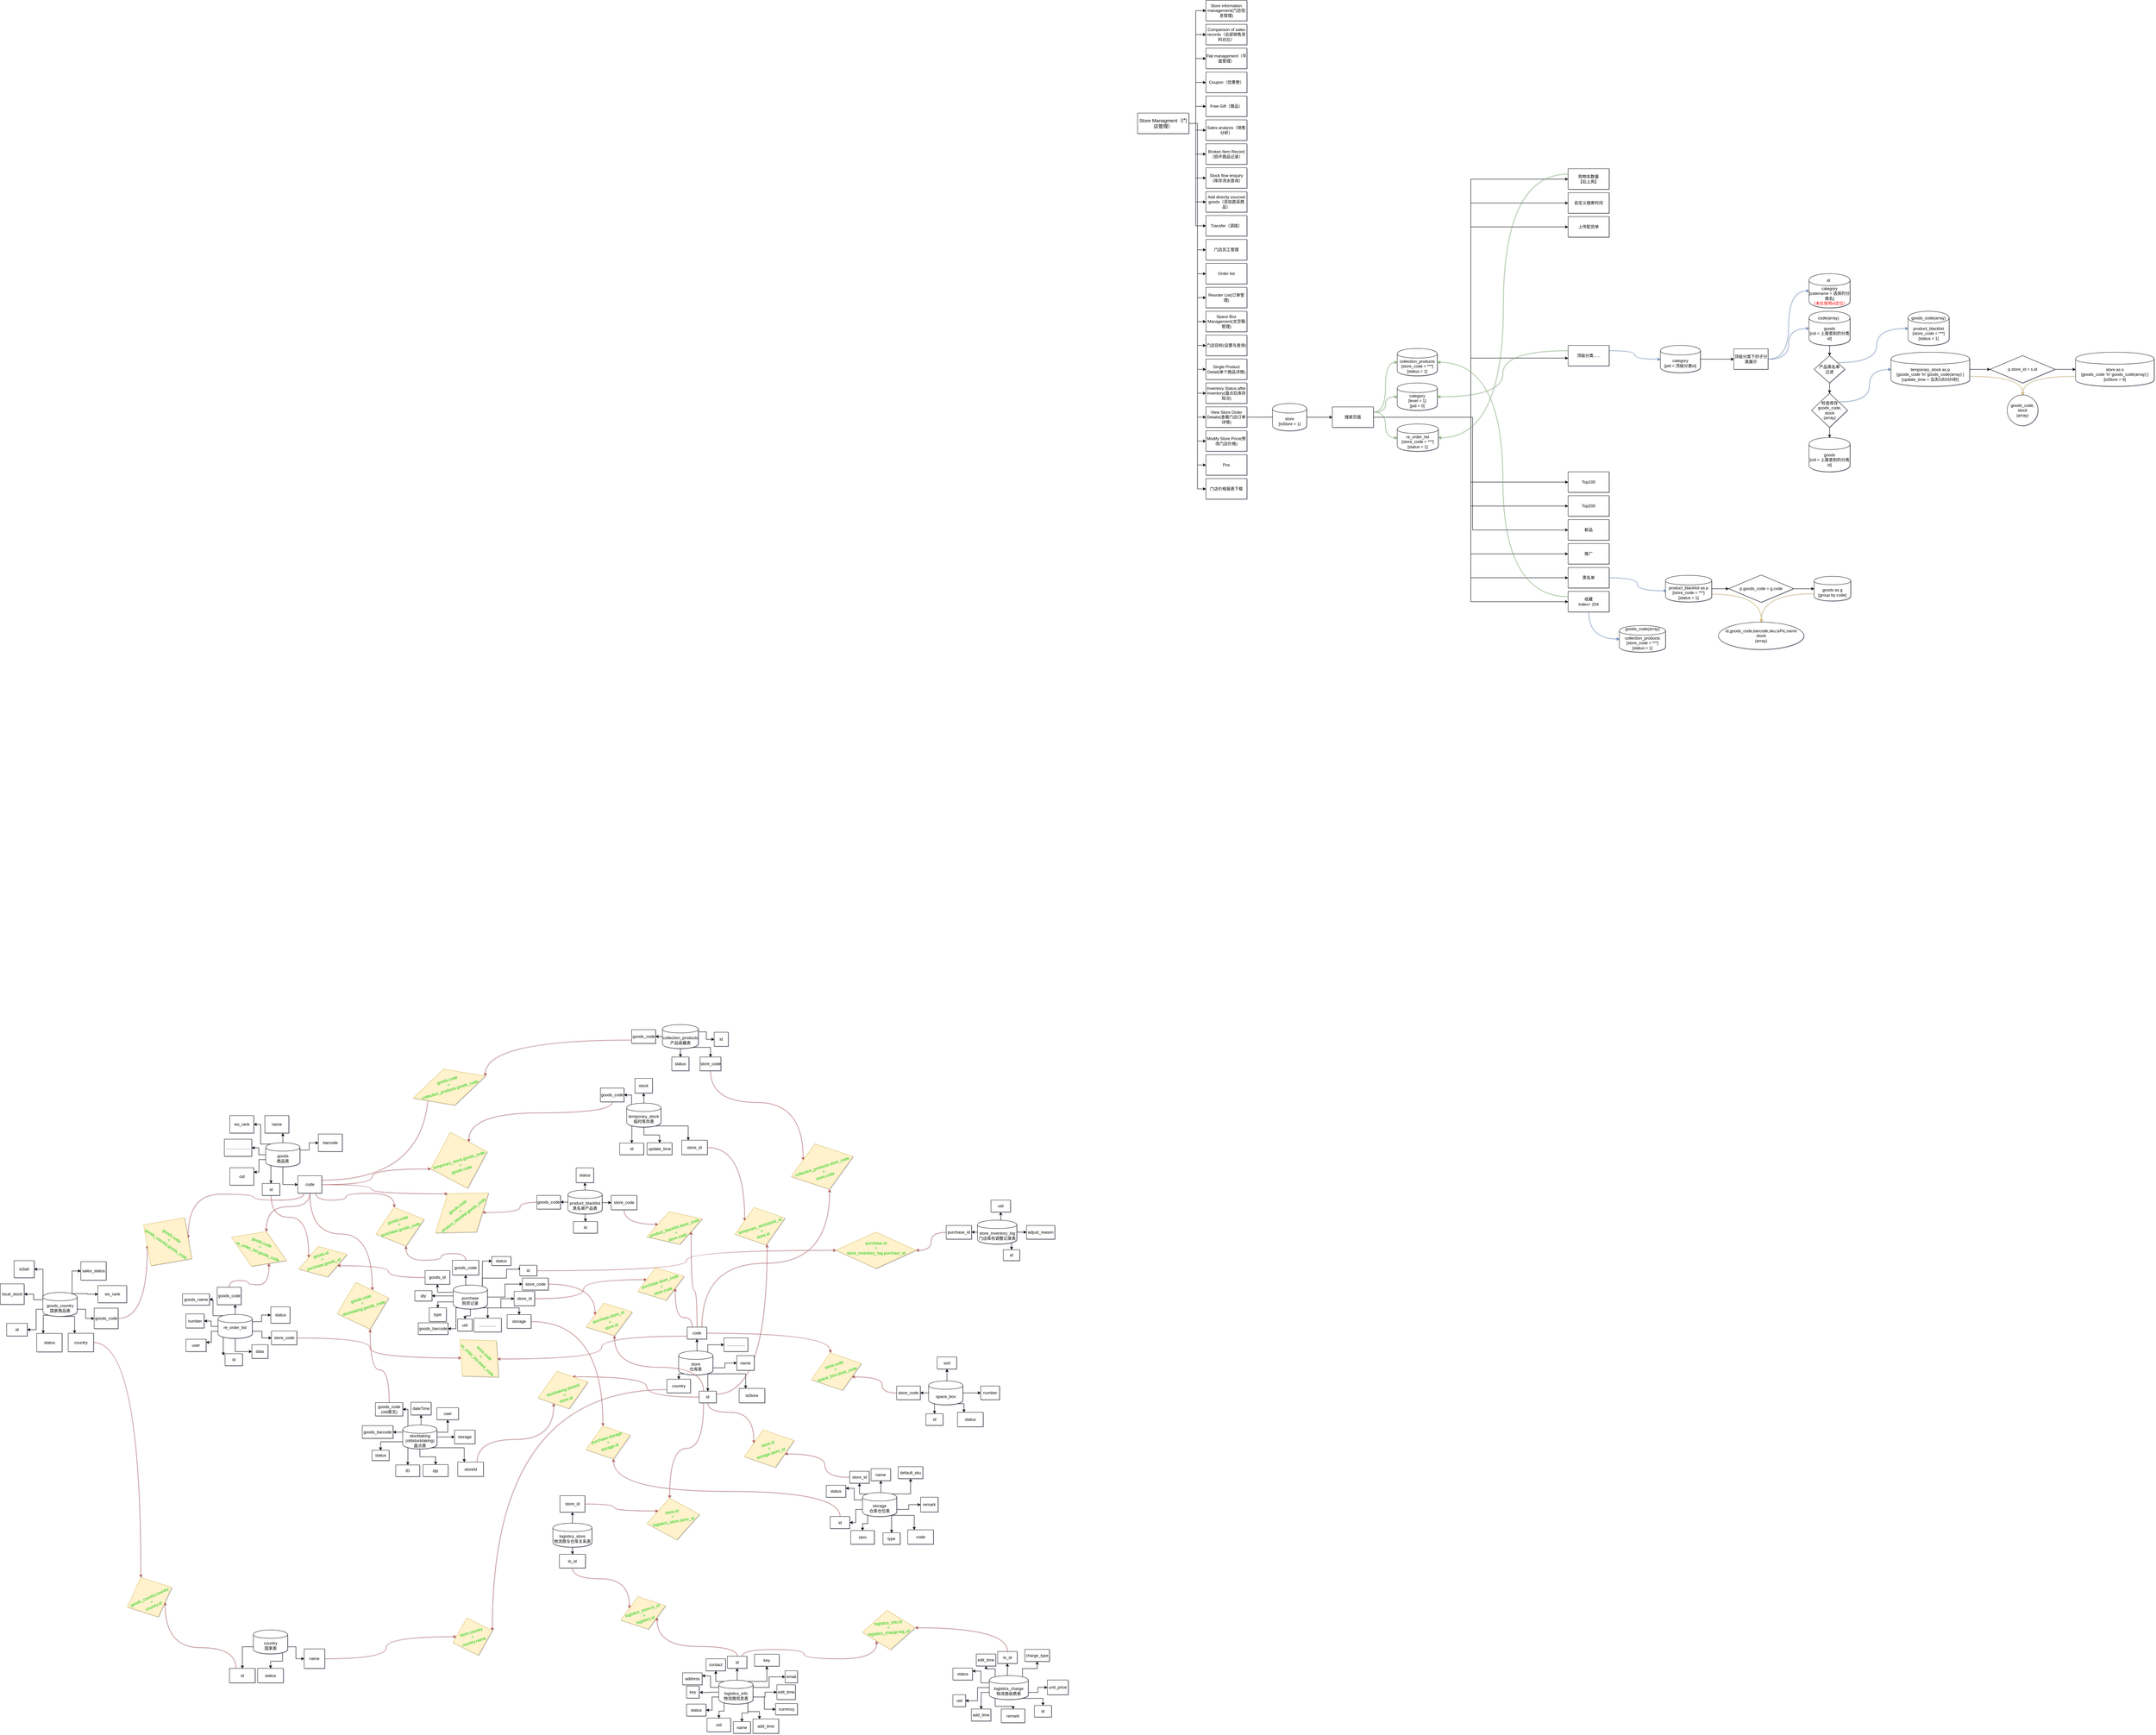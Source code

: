 <mxfile version="10.8.0" type="github"><diagram id="5CmChO88ZCy_D4HP_qRk" name="Page-1"><mxGraphModel dx="4690" dy="438" grid="1" gridSize="10" guides="1" tooltips="1" connect="1" arrows="1" fold="1" page="1" pageScale="1" pageWidth="827" pageHeight="1169" math="0" shadow="1"><root><mxCell id="0"/><mxCell id="1" parent="0"/><mxCell id="SFwU59-bYgTN6q8P-rJa-7" value="" style="edgeStyle=orthogonalEdgeStyle;rounded=0;orthogonalLoop=1;jettySize=auto;html=1;entryX=0;entryY=0.5;entryDx=0;entryDy=0;" parent="1" source="SFwU59-bYgTN6q8P-rJa-2" target="SFwU59-bYgTN6q8P-rJa-6" edge="1"><mxGeometry relative="1" as="geometry"><Array as="points"><mxPoint x="170" y="510"/><mxPoint x="170" y="250"/></Array></mxGeometry></mxCell><mxCell id="SFwU59-bYgTN6q8P-rJa-8" style="edgeStyle=orthogonalEdgeStyle;rounded=0;orthogonalLoop=1;jettySize=auto;html=1;exitX=1;exitY=0.5;exitDx=0;exitDy=0;entryX=0;entryY=0.5;entryDx=0;entryDy=0;" parent="1" source="SFwU59-bYgTN6q8P-rJa-2" target="SFwU59-bYgTN6q8P-rJa-4" edge="1"><mxGeometry relative="1" as="geometry"><Array as="points"><mxPoint x="170" y="510"/><mxPoint x="170" y="180"/></Array></mxGeometry></mxCell><mxCell id="SFwU59-bYgTN6q8P-rJa-10" style="edgeStyle=orthogonalEdgeStyle;rounded=0;orthogonalLoop=1;jettySize=auto;html=1;exitX=1;exitY=0.5;exitDx=0;exitDy=0;entryX=0;entryY=0.5;entryDx=0;entryDy=0;" parent="1" source="SFwU59-bYgTN6q8P-rJa-2" target="SFwU59-bYgTN6q8P-rJa-9" edge="1"><mxGeometry relative="1" as="geometry"><Array as="points"><mxPoint x="170" y="510"/><mxPoint x="170" y="320"/></Array></mxGeometry></mxCell><mxCell id="SFwU59-bYgTN6q8P-rJa-12" style="edgeStyle=orthogonalEdgeStyle;rounded=0;orthogonalLoop=1;jettySize=auto;html=1;exitX=1;exitY=0.5;exitDx=0;exitDy=0;entryX=0;entryY=0.5;entryDx=0;entryDy=0;" parent="1" source="SFwU59-bYgTN6q8P-rJa-2" target="SFwU59-bYgTN6q8P-rJa-11" edge="1"><mxGeometry relative="1" as="geometry"><Array as="points"><mxPoint x="170" y="510"/><mxPoint x="170" y="390"/></Array></mxGeometry></mxCell><mxCell id="SFwU59-bYgTN6q8P-rJa-14" style="edgeStyle=orthogonalEdgeStyle;rounded=0;orthogonalLoop=1;jettySize=auto;html=1;exitX=1;exitY=0.5;exitDx=0;exitDy=0;entryX=0;entryY=0.5;entryDx=0;entryDy=0;" parent="1" source="SFwU59-bYgTN6q8P-rJa-2" target="SFwU59-bYgTN6q8P-rJa-13" edge="1"><mxGeometry relative="1" as="geometry"><Array as="points"><mxPoint x="170" y="510"/><mxPoint x="170" y="460"/></Array></mxGeometry></mxCell><mxCell id="SFwU59-bYgTN6q8P-rJa-20" style="edgeStyle=orthogonalEdgeStyle;rounded=0;orthogonalLoop=1;jettySize=auto;html=1;exitX=1;exitY=0.5;exitDx=0;exitDy=0;entryX=0;entryY=0.5;entryDx=0;entryDy=0;" parent="1" source="SFwU59-bYgTN6q8P-rJa-2" target="SFwU59-bYgTN6q8P-rJa-15" edge="1"><mxGeometry relative="1" as="geometry"><Array as="points"><mxPoint x="170" y="510"/><mxPoint x="170" y="530"/></Array></mxGeometry></mxCell><mxCell id="SFwU59-bYgTN6q8P-rJa-21" style="edgeStyle=orthogonalEdgeStyle;rounded=0;orthogonalLoop=1;jettySize=auto;html=1;exitX=1;exitY=0.5;exitDx=0;exitDy=0;entryX=0;entryY=0.5;entryDx=0;entryDy=0;" parent="1" source="SFwU59-bYgTN6q8P-rJa-2" target="SFwU59-bYgTN6q8P-rJa-16" edge="1"><mxGeometry relative="1" as="geometry"><Array as="points"><mxPoint x="170" y="510"/><mxPoint x="170" y="600"/></Array></mxGeometry></mxCell><mxCell id="SFwU59-bYgTN6q8P-rJa-22" style="edgeStyle=orthogonalEdgeStyle;rounded=0;orthogonalLoop=1;jettySize=auto;html=1;exitX=1;exitY=0.5;exitDx=0;exitDy=0;entryX=0;entryY=0.5;entryDx=0;entryDy=0;" parent="1" source="SFwU59-bYgTN6q8P-rJa-2" target="SFwU59-bYgTN6q8P-rJa-17" edge="1"><mxGeometry relative="1" as="geometry"><Array as="points"><mxPoint x="170" y="510"/><mxPoint x="170" y="670"/></Array></mxGeometry></mxCell><mxCell id="SFwU59-bYgTN6q8P-rJa-23" style="edgeStyle=orthogonalEdgeStyle;rounded=0;orthogonalLoop=1;jettySize=auto;html=1;exitX=1;exitY=0.5;exitDx=0;exitDy=0;entryX=0;entryY=0.5;entryDx=0;entryDy=0;" parent="1" source="SFwU59-bYgTN6q8P-rJa-2" target="SFwU59-bYgTN6q8P-rJa-18" edge="1"><mxGeometry relative="1" as="geometry"><Array as="points"><mxPoint x="170" y="510"/><mxPoint x="170" y="740"/></Array></mxGeometry></mxCell><mxCell id="SFwU59-bYgTN6q8P-rJa-24" style="edgeStyle=orthogonalEdgeStyle;rounded=0;orthogonalLoop=1;jettySize=auto;html=1;exitX=1;exitY=0.5;exitDx=0;exitDy=0;entryX=0;entryY=0.5;entryDx=0;entryDy=0;" parent="1" source="SFwU59-bYgTN6q8P-rJa-2" target="SFwU59-bYgTN6q8P-rJa-19" edge="1"><mxGeometry relative="1" as="geometry"><Array as="points"><mxPoint x="170" y="510"/><mxPoint x="170" y="810"/></Array></mxGeometry></mxCell><mxCell id="sZdn6E8oZk7gGVziHm5e-11" style="edgeStyle=orthogonalEdgeStyle;rounded=0;orthogonalLoop=1;jettySize=auto;html=1;exitX=1;exitY=0.5;exitDx=0;exitDy=0;entryX=0;entryY=0.5;entryDx=0;entryDy=0;" edge="1" parent="1" source="SFwU59-bYgTN6q8P-rJa-2" target="sZdn6E8oZk7gGVziHm5e-1"><mxGeometry relative="1" as="geometry"/></mxCell><mxCell id="sZdn6E8oZk7gGVziHm5e-12" style="edgeStyle=orthogonalEdgeStyle;rounded=0;orthogonalLoop=1;jettySize=auto;html=1;exitX=1;exitY=0.5;exitDx=0;exitDy=0;entryX=0;entryY=0.5;entryDx=0;entryDy=0;" edge="1" parent="1" source="SFwU59-bYgTN6q8P-rJa-2" target="sZdn6E8oZk7gGVziHm5e-2"><mxGeometry relative="1" as="geometry"/></mxCell><mxCell id="sZdn6E8oZk7gGVziHm5e-13" style="edgeStyle=orthogonalEdgeStyle;rounded=0;orthogonalLoop=1;jettySize=auto;html=1;exitX=1;exitY=0.5;exitDx=0;exitDy=0;entryX=0;entryY=0.5;entryDx=0;entryDy=0;" edge="1" parent="1" source="SFwU59-bYgTN6q8P-rJa-2" target="sZdn6E8oZk7gGVziHm5e-3"><mxGeometry relative="1" as="geometry"/></mxCell><mxCell id="sZdn6E8oZk7gGVziHm5e-14" style="edgeStyle=orthogonalEdgeStyle;rounded=0;orthogonalLoop=1;jettySize=auto;html=1;exitX=1;exitY=0.5;exitDx=0;exitDy=0;entryX=0;entryY=0.5;entryDx=0;entryDy=0;" edge="1" parent="1" source="SFwU59-bYgTN6q8P-rJa-2" target="sZdn6E8oZk7gGVziHm5e-4"><mxGeometry relative="1" as="geometry"/></mxCell><mxCell id="sZdn6E8oZk7gGVziHm5e-15" style="edgeStyle=orthogonalEdgeStyle;rounded=0;orthogonalLoop=1;jettySize=auto;html=1;exitX=1;exitY=0.5;exitDx=0;exitDy=0;entryX=0;entryY=0.5;entryDx=0;entryDy=0;" edge="1" parent="1" source="SFwU59-bYgTN6q8P-rJa-2" target="sZdn6E8oZk7gGVziHm5e-5"><mxGeometry relative="1" as="geometry"/></mxCell><mxCell id="sZdn6E8oZk7gGVziHm5e-16" style="edgeStyle=orthogonalEdgeStyle;rounded=0;orthogonalLoop=1;jettySize=auto;html=1;exitX=1;exitY=0.5;exitDx=0;exitDy=0;entryX=0;entryY=0.5;entryDx=0;entryDy=0;" edge="1" parent="1" source="SFwU59-bYgTN6q8P-rJa-2" target="sZdn6E8oZk7gGVziHm5e-6"><mxGeometry relative="1" as="geometry"/></mxCell><mxCell id="sZdn6E8oZk7gGVziHm5e-17" style="edgeStyle=orthogonalEdgeStyle;rounded=0;orthogonalLoop=1;jettySize=auto;html=1;exitX=1;exitY=0.5;exitDx=0;exitDy=0;entryX=0;entryY=0.5;entryDx=0;entryDy=0;" edge="1" parent="1" source="SFwU59-bYgTN6q8P-rJa-2" target="sZdn6E8oZk7gGVziHm5e-7"><mxGeometry relative="1" as="geometry"/></mxCell><mxCell id="sZdn6E8oZk7gGVziHm5e-18" style="edgeStyle=orthogonalEdgeStyle;rounded=0;orthogonalLoop=1;jettySize=auto;html=1;exitX=1;exitY=0.5;exitDx=0;exitDy=0;entryX=0;entryY=0.5;entryDx=0;entryDy=0;" edge="1" parent="1" source="SFwU59-bYgTN6q8P-rJa-2" target="sZdn6E8oZk7gGVziHm5e-8"><mxGeometry relative="1" as="geometry"/></mxCell><mxCell id="sZdn6E8oZk7gGVziHm5e-19" style="edgeStyle=orthogonalEdgeStyle;rounded=0;orthogonalLoop=1;jettySize=auto;html=1;exitX=1;exitY=0.5;exitDx=0;exitDy=0;entryX=0;entryY=0.5;entryDx=0;entryDy=0;" edge="1" parent="1" source="SFwU59-bYgTN6q8P-rJa-2" target="sZdn6E8oZk7gGVziHm5e-9"><mxGeometry relative="1" as="geometry"/></mxCell><mxCell id="sZdn6E8oZk7gGVziHm5e-20" style="edgeStyle=orthogonalEdgeStyle;rounded=0;orthogonalLoop=1;jettySize=auto;html=1;exitX=1;exitY=0.5;exitDx=0;exitDy=0;entryX=0;entryY=0.5;entryDx=0;entryDy=0;" edge="1" parent="1" source="SFwU59-bYgTN6q8P-rJa-2" target="sZdn6E8oZk7gGVziHm5e-10"><mxGeometry relative="1" as="geometry"/></mxCell><mxCell id="sZdn6E8oZk7gGVziHm5e-22" style="edgeStyle=orthogonalEdgeStyle;rounded=0;orthogonalLoop=1;jettySize=auto;html=1;exitX=1;exitY=0.5;exitDx=0;exitDy=0;entryX=0;entryY=0.5;entryDx=0;entryDy=0;" edge="1" parent="1" source="SFwU59-bYgTN6q8P-rJa-2" target="sZdn6E8oZk7gGVziHm5e-21"><mxGeometry relative="1" as="geometry"/></mxCell><mxCell id="SFwU59-bYgTN6q8P-rJa-2" value="&lt;font style=&quot;font-size: 14px&quot;&gt;Store Managment（门店管理）&lt;/font&gt;&lt;br&gt;" style="rounded=0;whiteSpace=wrap;html=1;" parent="1" vertex="1"><mxGeometry y="480" width="150" height="60" as="geometry"/></mxCell><mxCell id="SFwU59-bYgTN6q8P-rJa-4" value="&lt;span&gt;Store information management(门店信息管理)&lt;/span&gt;" style="rounded=0;whiteSpace=wrap;html=1;" parent="1" vertex="1"><mxGeometry x="200" y="150" width="120" height="60" as="geometry"/></mxCell><mxCell id="SFwU59-bYgTN6q8P-rJa-6" value="&lt;span&gt;Comparison of sales records（总部销售资料对比）&lt;/span&gt;&lt;br&gt;" style="rounded=0;whiteSpace=wrap;html=1;" parent="1" vertex="1"><mxGeometry x="200" y="220" width="120" height="60" as="geometry"/></mxCell><mxCell id="SFwU59-bYgTN6q8P-rJa-9" value="&lt;span&gt;Flat management（平面管理）&lt;/span&gt;&lt;br&gt;" style="rounded=0;whiteSpace=wrap;html=1;" parent="1" vertex="1"><mxGeometry x="200" y="290" width="120" height="60" as="geometry"/></mxCell><mxCell id="SFwU59-bYgTN6q8P-rJa-11" value="&lt;span&gt;Coupon（优惠卷）&lt;/span&gt;" style="rounded=0;whiteSpace=wrap;html=1;" parent="1" vertex="1"><mxGeometry x="200" y="360" width="120" height="60" as="geometry"/></mxCell><mxCell id="SFwU59-bYgTN6q8P-rJa-13" value="&lt;span&gt;Free Gift（赠品）&lt;/span&gt;&lt;br&gt;" style="rounded=0;whiteSpace=wrap;html=1;" parent="1" vertex="1"><mxGeometry x="200" y="430" width="120" height="60" as="geometry"/></mxCell><mxCell id="SFwU59-bYgTN6q8P-rJa-15" value="&lt;span&gt;Sales analysis（销售分析）&lt;/span&gt;&lt;br&gt;" style="rounded=0;whiteSpace=wrap;html=1;" parent="1" vertex="1"><mxGeometry x="200" y="499.833" width="120" height="60" as="geometry"/></mxCell><mxCell id="SFwU59-bYgTN6q8P-rJa-16" value="&lt;span&gt;Broken Item Record（损坏商品记录）&lt;/span&gt;&lt;br&gt;" style="rounded=0;whiteSpace=wrap;html=1;" parent="1" vertex="1"><mxGeometry x="200" y="569.833" width="120" height="60" as="geometry"/></mxCell><mxCell id="SFwU59-bYgTN6q8P-rJa-17" value="&lt;span&gt;Stock flow enquiry（库存流水查询）&lt;/span&gt;&lt;br&gt;" style="rounded=0;whiteSpace=wrap;html=1;" parent="1" vertex="1"><mxGeometry x="200" y="639.833" width="120" height="60" as="geometry"/></mxCell><mxCell id="SFwU59-bYgTN6q8P-rJa-18" value="&lt;span&gt;Add directly sourced goods（添加直采商品）&lt;/span&gt;&lt;br&gt;" style="rounded=0;whiteSpace=wrap;html=1;" parent="1" vertex="1"><mxGeometry x="200" y="709.833" width="120" height="60" as="geometry"/></mxCell><mxCell id="SFwU59-bYgTN6q8P-rJa-19" value="&lt;span&gt;Transfer（调拨）&lt;/span&gt;&lt;br&gt;" style="rounded=0;whiteSpace=wrap;html=1;" parent="1" vertex="1"><mxGeometry x="200" y="779.833" width="120" height="60" as="geometry"/></mxCell><mxCell id="sZdn6E8oZk7gGVziHm5e-1" value="&lt;span&gt;门店员工管理&lt;/span&gt;&lt;br&gt;" style="rounded=0;whiteSpace=wrap;html=1;" vertex="1" parent="1"><mxGeometry x="200" y="850" width="120" height="60" as="geometry"/></mxCell><mxCell id="sZdn6E8oZk7gGVziHm5e-2" value="&lt;span&gt;Order list&lt;/span&gt;&lt;br&gt;" style="rounded=0;whiteSpace=wrap;html=1;" vertex="1" parent="1"><mxGeometry x="200" y="920" width="120" height="60" as="geometry"/></mxCell><mxCell id="sZdn6E8oZk7gGVziHm5e-3" value="&lt;span&gt;Reorder List(订单管理)&lt;/span&gt;&lt;br&gt;" style="rounded=0;whiteSpace=wrap;html=1;" vertex="1" parent="1"><mxGeometry x="200" y="990" width="120" height="60" as="geometry"/></mxCell><mxCell id="sZdn6E8oZk7gGVziHm5e-4" value="&lt;span&gt;Space Box Management(太空箱管理)&lt;/span&gt;&lt;br&gt;" style="rounded=0;whiteSpace=wrap;html=1;" vertex="1" parent="1"><mxGeometry x="200" y="1060" width="120" height="60" as="geometry"/></mxCell><mxCell id="sZdn6E8oZk7gGVziHm5e-5" value="&lt;span&gt;门店目标(设置与查询)&lt;/span&gt;&lt;br&gt;" style="rounded=0;whiteSpace=wrap;html=1;" vertex="1" parent="1"><mxGeometry x="200" y="1130" width="120" height="60" as="geometry"/></mxCell><mxCell id="sZdn6E8oZk7gGVziHm5e-6" value="&lt;span&gt;Single Product Detail(单个商品详情)&lt;/span&gt;&lt;br&gt;" style="rounded=0;whiteSpace=wrap;html=1;" vertex="1" parent="1"><mxGeometry x="200" y="1199.833" width="120" height="60" as="geometry"/></mxCell><mxCell id="sZdn6E8oZk7gGVziHm5e-7" value="&lt;span&gt;Inventory Status after Inventory(盘点后库存现况)&lt;/span&gt;&lt;br&gt;" style="rounded=0;whiteSpace=wrap;html=1;" vertex="1" parent="1"><mxGeometry x="200" y="1269.833" width="120" height="60" as="geometry"/></mxCell><mxCell id="sZdn6E8oZk7gGVziHm5e-24" style="edgeStyle=orthogonalEdgeStyle;rounded=0;orthogonalLoop=1;jettySize=auto;html=1;exitX=1;exitY=0.5;exitDx=0;exitDy=0;entryX=0;entryY=0.5;entryDx=0;entryDy=0;" edge="1" parent="1" source="sZdn6E8oZk7gGVziHm5e-8" target="sZdn6E8oZk7gGVziHm5e-25"><mxGeometry relative="1" as="geometry"><Array as="points"><mxPoint x="460" y="1370"/></Array></mxGeometry></mxCell><mxCell id="sZdn6E8oZk7gGVziHm5e-8" value="&lt;span&gt;View Store Order Details(查看门店订单详情)&lt;/span&gt;&lt;br&gt;" style="rounded=0;whiteSpace=wrap;html=1;" vertex="1" parent="1"><mxGeometry x="200" y="1339.833" width="120" height="60" as="geometry"/></mxCell><mxCell id="sZdn6E8oZk7gGVziHm5e-9" value="&lt;span&gt;Modify Store Price(修改门店价格)&lt;/span&gt;&lt;br&gt;" style="rounded=0;whiteSpace=wrap;html=1;" vertex="1" parent="1"><mxGeometry x="200" y="1409.833" width="120" height="60" as="geometry"/></mxCell><mxCell id="sZdn6E8oZk7gGVziHm5e-10" value="&lt;span&gt;Pos&lt;/span&gt;&lt;br&gt;" style="rounded=0;whiteSpace=wrap;html=1;" vertex="1" parent="1"><mxGeometry x="200" y="1479.833" width="120" height="60" as="geometry"/></mxCell><mxCell id="sZdn6E8oZk7gGVziHm5e-21" value="&lt;span&gt;门店价格报表下载&lt;/span&gt;&lt;br&gt;" style="rounded=0;whiteSpace=wrap;html=1;" vertex="1" parent="1"><mxGeometry x="200" y="1549.833" width="120" height="60" as="geometry"/></mxCell><mxCell id="sZdn6E8oZk7gGVziHm5e-27" style="edgeStyle=orthogonalEdgeStyle;rounded=0;orthogonalLoop=1;jettySize=auto;html=1;exitX=1;exitY=0.5;exitDx=0;exitDy=0;" edge="1" parent="1" source="sZdn6E8oZk7gGVziHm5e-25" target="sZdn6E8oZk7gGVziHm5e-26"><mxGeometry relative="1" as="geometry"/></mxCell><mxCell id="sZdn6E8oZk7gGVziHm5e-25" value="&lt;span&gt;store&lt;/span&gt;&lt;br&gt;&lt;span&gt;[isStore = 1]&lt;/span&gt;" style="shape=cylinder;whiteSpace=wrap;html=1;boundedLbl=1;backgroundOutline=1;" vertex="1" parent="1"><mxGeometry x="395" y="1330" width="100" height="80" as="geometry"/></mxCell><mxCell id="sZdn6E8oZk7gGVziHm5e-36" style="edgeStyle=orthogonalEdgeStyle;rounded=0;orthogonalLoop=1;jettySize=auto;html=1;exitX=1;exitY=0.5;exitDx=0;exitDy=0;entryX=0;entryY=0.5;entryDx=0;entryDy=0;" edge="1" parent="1" source="sZdn6E8oZk7gGVziHm5e-26" target="sZdn6E8oZk7gGVziHm5e-28"><mxGeometry relative="1" as="geometry"/></mxCell><mxCell id="sZdn6E8oZk7gGVziHm5e-37" style="edgeStyle=orthogonalEdgeStyle;rounded=0;orthogonalLoop=1;jettySize=auto;html=1;exitX=1;exitY=0.5;exitDx=0;exitDy=0;entryX=0;entryY=0.5;entryDx=0;entryDy=0;" edge="1" parent="1" source="sZdn6E8oZk7gGVziHm5e-26" target="sZdn6E8oZk7gGVziHm5e-29"><mxGeometry relative="1" as="geometry"/></mxCell><mxCell id="sZdn6E8oZk7gGVziHm5e-38" style="edgeStyle=orthogonalEdgeStyle;rounded=0;orthogonalLoop=1;jettySize=auto;html=1;exitX=1;exitY=0.5;exitDx=0;exitDy=0;entryX=0;entryY=0.5;entryDx=0;entryDy=0;" edge="1" parent="1" source="sZdn6E8oZk7gGVziHm5e-26" target="sZdn6E8oZk7gGVziHm5e-30"><mxGeometry relative="1" as="geometry"/></mxCell><mxCell id="sZdn6E8oZk7gGVziHm5e-39" style="edgeStyle=orthogonalEdgeStyle;rounded=0;orthogonalLoop=1;jettySize=auto;html=1;exitX=1;exitY=0.5;exitDx=0;exitDy=0;entryX=0;entryY=0.5;entryDx=0;entryDy=0;" edge="1" parent="1" source="sZdn6E8oZk7gGVziHm5e-26" target="sZdn6E8oZk7gGVziHm5e-31"><mxGeometry relative="1" as="geometry"/></mxCell><mxCell id="sZdn6E8oZk7gGVziHm5e-40" style="edgeStyle=orthogonalEdgeStyle;rounded=0;orthogonalLoop=1;jettySize=auto;html=1;exitX=1;exitY=0.5;exitDx=0;exitDy=0;" edge="1" parent="1" source="sZdn6E8oZk7gGVziHm5e-26" target="sZdn6E8oZk7gGVziHm5e-32"><mxGeometry relative="1" as="geometry"><Array as="points"><mxPoint x="980" y="1370"/><mxPoint x="980" y="1700"/></Array></mxGeometry></mxCell><mxCell id="sZdn6E8oZk7gGVziHm5e-41" style="edgeStyle=orthogonalEdgeStyle;rounded=0;orthogonalLoop=1;jettySize=auto;html=1;exitX=1;exitY=0.5;exitDx=0;exitDy=0;entryX=0;entryY=0.5;entryDx=0;entryDy=0;" edge="1" parent="1" source="sZdn6E8oZk7gGVziHm5e-26" target="sZdn6E8oZk7gGVziHm5e-33"><mxGeometry relative="1" as="geometry"/></mxCell><mxCell id="sZdn6E8oZk7gGVziHm5e-42" style="edgeStyle=orthogonalEdgeStyle;rounded=0;orthogonalLoop=1;jettySize=auto;html=1;exitX=1;exitY=0.5;exitDx=0;exitDy=0;entryX=0;entryY=0.5;entryDx=0;entryDy=0;" edge="1" parent="1" source="sZdn6E8oZk7gGVziHm5e-26" target="sZdn6E8oZk7gGVziHm5e-34"><mxGeometry relative="1" as="geometry"/></mxCell><mxCell id="sZdn6E8oZk7gGVziHm5e-43" style="edgeStyle=orthogonalEdgeStyle;rounded=0;orthogonalLoop=1;jettySize=auto;html=1;exitX=1;exitY=0.5;exitDx=0;exitDy=0;entryX=0;entryY=0.5;entryDx=0;entryDy=0;" edge="1" parent="1" source="sZdn6E8oZk7gGVziHm5e-26" target="sZdn6E8oZk7gGVziHm5e-35"><mxGeometry relative="1" as="geometry"/></mxCell><mxCell id="sZdn6E8oZk7gGVziHm5e-50" style="edgeStyle=orthogonalEdgeStyle;orthogonalLoop=1;jettySize=auto;html=1;exitX=1;exitY=0.25;exitDx=0;exitDy=0;entryX=0;entryY=0.5;entryDx=0;entryDy=0;curved=1;fillColor=#d5e8d4;strokeColor=#82b366;" edge="1" parent="1" source="sZdn6E8oZk7gGVziHm5e-26" target="sZdn6E8oZk7gGVziHm5e-44"><mxGeometry relative="1" as="geometry"/></mxCell><mxCell id="sZdn6E8oZk7gGVziHm5e-51" style="edgeStyle=orthogonalEdgeStyle;orthogonalLoop=1;jettySize=auto;html=1;exitX=1;exitY=0.25;exitDx=0;exitDy=0;curved=1;fillColor=#d5e8d4;strokeColor=#82b366;" edge="1" parent="1" source="sZdn6E8oZk7gGVziHm5e-26" target="sZdn6E8oZk7gGVziHm5e-49"><mxGeometry relative="1" as="geometry"/></mxCell><mxCell id="sZdn6E8oZk7gGVziHm5e-62" style="edgeStyle=orthogonalEdgeStyle;orthogonalLoop=1;jettySize=auto;html=1;exitX=1;exitY=0.5;exitDx=0;exitDy=0;entryX=0;entryY=0.617;entryDx=0;entryDy=0;entryPerimeter=0;rounded=0;" edge="1" parent="1" source="sZdn6E8oZk7gGVziHm5e-26" target="sZdn6E8oZk7gGVziHm5e-61"><mxGeometry relative="1" as="geometry"><Array as="points"><mxPoint x="975" y="1370"/><mxPoint x="975" y="1197"/></Array></mxGeometry></mxCell><mxCell id="sZdn6E8oZk7gGVziHm5e-64" style="edgeStyle=orthogonalEdgeStyle;orthogonalLoop=1;jettySize=auto;html=1;exitX=1;exitY=0.25;exitDx=0;exitDy=0;curved=1;fillColor=#d5e8d4;strokeColor=#82b366;" edge="1" parent="1" source="sZdn6E8oZk7gGVziHm5e-26" target="sZdn6E8oZk7gGVziHm5e-63"><mxGeometry relative="1" as="geometry"/></mxCell><mxCell id="sZdn6E8oZk7gGVziHm5e-67" style="edgeStyle=orthogonalEdgeStyle;orthogonalLoop=1;jettySize=auto;html=1;exitX=1;exitY=0.5;exitDx=0;exitDy=0;entryX=0;entryY=0.5;entryDx=0;entryDy=0;rounded=0;" edge="1" parent="1" source="sZdn6E8oZk7gGVziHm5e-26" target="sZdn6E8oZk7gGVziHm5e-66"><mxGeometry relative="1" as="geometry"/></mxCell><mxCell id="sZdn6E8oZk7gGVziHm5e-26" value="搜索页面" style="rounded=0;whiteSpace=wrap;html=1;" vertex="1" parent="1"><mxGeometry x="570" y="1340" width="120" height="60" as="geometry"/></mxCell><mxCell id="sZdn6E8oZk7gGVziHm5e-69" style="edgeStyle=orthogonalEdgeStyle;curved=1;orthogonalLoop=1;jettySize=auto;html=1;exitX=1;exitY=0.25;exitDx=0;exitDy=0;entryX=0;entryY=0.5;entryDx=0;entryDy=0;fillColor=#dae8fc;strokeColor=#6c8ebf;" edge="1" parent="1" source="sZdn6E8oZk7gGVziHm5e-61" target="sZdn6E8oZk7gGVziHm5e-70"><mxGeometry relative="1" as="geometry"><mxPoint x="1600" y="1060" as="targetPoint"/></mxGeometry></mxCell><mxCell id="sZdn6E8oZk7gGVziHm5e-28" value="自定义搜索时间" style="rounded=0;whiteSpace=wrap;html=1;" vertex="1" parent="1"><mxGeometry x="1260" y="713" width="120" height="60" as="geometry"/></mxCell><mxCell id="sZdn6E8oZk7gGVziHm5e-29" value="上传配货单" style="rounded=0;whiteSpace=wrap;html=1;" vertex="1" parent="1"><mxGeometry x="1260" y="783" width="120" height="60" as="geometry"/></mxCell><mxCell id="sZdn6E8oZk7gGVziHm5e-30" value="Top100" style="rounded=0;whiteSpace=wrap;html=1;" vertex="1" parent="1"><mxGeometry x="1260" y="1530" width="120" height="60" as="geometry"/></mxCell><mxCell id="sZdn6E8oZk7gGVziHm5e-31" value="Top200" style="rounded=0;whiteSpace=wrap;html=1;" vertex="1" parent="1"><mxGeometry x="1260" y="1600" width="120" height="60" as="geometry"/></mxCell><mxCell id="sZdn6E8oZk7gGVziHm5e-32" value="新品" style="rounded=0;whiteSpace=wrap;html=1;" vertex="1" parent="1"><mxGeometry x="1260" y="1670" width="120" height="60" as="geometry"/></mxCell><mxCell id="sZdn6E8oZk7gGVziHm5e-33" value="推广" style="rounded=0;whiteSpace=wrap;html=1;" vertex="1" parent="1"><mxGeometry x="1260" y="1740" width="120" height="60" as="geometry"/></mxCell><mxCell id="sZdn6E8oZk7gGVziHm5e-34" value="黑名单" style="rounded=0;whiteSpace=wrap;html=1;" vertex="1" parent="1"><mxGeometry x="1260" y="1810" width="120" height="60" as="geometry"/></mxCell><mxCell id="sZdn6E8oZk7gGVziHm5e-35" value="收藏&lt;br&gt;index= 204&lt;br&gt;" style="rounded=0;whiteSpace=wrap;html=1;" vertex="1" parent="1"><mxGeometry x="1260" y="1880" width="120" height="60" as="geometry"/></mxCell><mxCell id="sZdn6E8oZk7gGVziHm5e-44" value="collection_products&lt;br&gt;&lt;span&gt;[store_code = ***]&lt;br&gt;[status = 1]&lt;br&gt;&lt;/span&gt;" style="shape=cylinder;whiteSpace=wrap;html=1;boundedLbl=1;backgroundOutline=1;" vertex="1" parent="1"><mxGeometry x="760" y="1169" width="117" height="80" as="geometry"/></mxCell><mxCell id="sZdn6E8oZk7gGVziHm5e-49" value="category&lt;br&gt;&lt;span&gt;[level = 1]&lt;br&gt;[pid = 0]&lt;br&gt;&lt;/span&gt;" style="shape=cylinder;whiteSpace=wrap;html=1;boundedLbl=1;backgroundOutline=1;" vertex="1" parent="1"><mxGeometry x="760" y="1270" width="117" height="80" as="geometry"/></mxCell><mxCell id="sZdn6E8oZk7gGVziHm5e-57" style="edgeStyle=orthogonalEdgeStyle;orthogonalLoop=1;jettySize=auto;html=1;exitX=0;exitY=0.25;exitDx=0;exitDy=0;entryX=1;entryY=0.5;entryDx=0;entryDy=0;fillColor=#d5e8d4;strokeColor=#82b366;curved=1;" edge="1" parent="1" source="sZdn6E8oZk7gGVziHm5e-35" target="sZdn6E8oZk7gGVziHm5e-44"><mxGeometry relative="1" as="geometry"/></mxCell><mxCell id="sZdn6E8oZk7gGVziHm5e-65" style="edgeStyle=orthogonalEdgeStyle;curved=1;orthogonalLoop=1;jettySize=auto;html=1;exitX=0;exitY=0.25;exitDx=0;exitDy=0;entryX=1;entryY=0.5;entryDx=0;entryDy=0;fillColor=#d5e8d4;strokeColor=#82b366;" edge="1" parent="1" source="sZdn6E8oZk7gGVziHm5e-61" target="sZdn6E8oZk7gGVziHm5e-49"><mxGeometry relative="1" as="geometry"/></mxCell><mxCell id="sZdn6E8oZk7gGVziHm5e-61" value="顶级分类......" style="rounded=0;whiteSpace=wrap;html=1;" vertex="1" parent="1"><mxGeometry x="1260" y="1160" width="120" height="60" as="geometry"/></mxCell><mxCell id="sZdn6E8oZk7gGVziHm5e-63" value="&lt;span&gt;re_order_list&lt;br&gt;[store_code = ***]&lt;br&gt;[status = 1]&lt;br&gt;&lt;/span&gt;" style="shape=cylinder;whiteSpace=wrap;html=1;boundedLbl=1;backgroundOutline=1;" vertex="1" parent="1"><mxGeometry x="760" y="1390" width="120" height="80" as="geometry"/></mxCell><mxCell id="sZdn6E8oZk7gGVziHm5e-68" style="edgeStyle=orthogonalEdgeStyle;orthogonalLoop=1;jettySize=auto;html=1;exitX=0;exitY=0.25;exitDx=0;exitDy=0;entryX=1;entryY=0.5;entryDx=0;entryDy=0;fillColor=#d5e8d4;strokeColor=#82b366;curved=1;" edge="1" parent="1" source="sZdn6E8oZk7gGVziHm5e-66" target="sZdn6E8oZk7gGVziHm5e-63"><mxGeometry relative="1" as="geometry"/></mxCell><mxCell id="sZdn6E8oZk7gGVziHm5e-66" value="购物车数量&lt;br&gt;【右上角】" style="rounded=0;whiteSpace=wrap;html=1;" vertex="1" parent="1"><mxGeometry x="1260" y="643" width="120" height="60" as="geometry"/></mxCell><mxCell id="sZdn6E8oZk7gGVziHm5e-71" style="edgeStyle=orthogonalEdgeStyle;orthogonalLoop=1;jettySize=auto;html=1;exitX=1;exitY=0.5;exitDx=0;exitDy=0;rounded=0;" edge="1" parent="1" source="sZdn6E8oZk7gGVziHm5e-70" target="sZdn6E8oZk7gGVziHm5e-72"><mxGeometry relative="1" as="geometry"><mxPoint x="1805" y="1200" as="targetPoint"/></mxGeometry></mxCell><mxCell id="sZdn6E8oZk7gGVziHm5e-70" value="category&lt;span&gt;&lt;br&gt;[pid = 顶级分类id]&lt;br&gt;&lt;/span&gt;" style="shape=cylinder;whiteSpace=wrap;html=1;boundedLbl=1;backgroundOutline=1;" vertex="1" parent="1"><mxGeometry x="1530" y="1160" width="117" height="80" as="geometry"/></mxCell><mxCell id="sZdn6E8oZk7gGVziHm5e-72" value="顶级分类下的子分类展示" style="rounded=0;whiteSpace=wrap;html=1;" vertex="1" parent="1"><mxGeometry x="1745" y="1170" width="100" height="60" as="geometry"/></mxCell><mxCell id="sZdn6E8oZk7gGVziHm5e-73" style="edgeStyle=orthogonalEdgeStyle;curved=1;orthogonalLoop=1;jettySize=auto;html=1;exitX=1;exitY=0.5;exitDx=0;exitDy=0;entryX=0;entryY=0.5;entryDx=0;entryDy=0;fillColor=#dae8fc;strokeColor=#6c8ebf;" edge="1" parent="1" target="sZdn6E8oZk7gGVziHm5e-74" source="sZdn6E8oZk7gGVziHm5e-72"><mxGeometry relative="1" as="geometry"><mxPoint x="1545" y="1070" as="targetPoint"/><mxPoint x="1325" y="1185" as="sourcePoint"/></mxGeometry></mxCell><mxCell id="sZdn6E8oZk7gGVziHm5e-74" value="category&lt;span&gt;&lt;br&gt;[catename&amp;nbsp;= 选择的分类名]&lt;br&gt;&lt;font color=&quot;#ff0000&quot;&gt;（本应使用id定位）&lt;/font&gt;&lt;br&gt;&lt;/span&gt;" style="shape=cylinder;whiteSpace=wrap;html=1;boundedLbl=1;backgroundOutline=1;" vertex="1" parent="1"><mxGeometry x="1965" y="950" width="120" height="100" as="geometry"/></mxCell><mxCell id="sZdn6E8oZk7gGVziHm5e-79" style="edgeStyle=orthogonalEdgeStyle;curved=1;orthogonalLoop=1;jettySize=auto;html=1;exitX=1;exitY=0.5;exitDx=0;exitDy=0;entryX=0;entryY=0.5;entryDx=0;entryDy=0;fillColor=#dae8fc;strokeColor=#6c8ebf;" edge="1" parent="1" target="sZdn6E8oZk7gGVziHm5e-80" source="sZdn6E8oZk7gGVziHm5e-72"><mxGeometry relative="1" as="geometry"><mxPoint x="1555" y="1160" as="targetPoint"/><mxPoint x="1855" y="1290" as="sourcePoint"/></mxGeometry></mxCell><mxCell id="sZdn6E8oZk7gGVziHm5e-80" value="goods&lt;span&gt;&lt;br&gt;[cid = 上面查到的分类id]&lt;br&gt;&lt;/span&gt;" style="shape=cylinder;whiteSpace=wrap;html=1;boundedLbl=1;backgroundOutline=1;" vertex="1" parent="1"><mxGeometry x="1965" y="1060" width="120" height="100" as="geometry"/></mxCell><mxCell id="sZdn6E8oZk7gGVziHm5e-87" value="goods&lt;span&gt;&lt;br&gt;[cid = 上面查到的分类id]&lt;br&gt;&lt;/span&gt;" style="shape=cylinder;whiteSpace=wrap;html=1;boundedLbl=1;backgroundOutline=1;" vertex="1" parent="1"><mxGeometry x="1965" y="1430" width="120" height="100" as="geometry"/></mxCell><mxCell id="sZdn6E8oZk7gGVziHm5e-85" value="id" style="text;html=1;strokeColor=none;fillColor=none;align=center;verticalAlign=middle;whiteSpace=wrap;rounded=0;" vertex="1" parent="1"><mxGeometry x="2002" y="960" width="40" height="20" as="geometry"/></mxCell><mxCell id="sZdn6E8oZk7gGVziHm5e-86" value="code(array)" style="text;html=1;strokeColor=none;fillColor=none;align=center;verticalAlign=middle;whiteSpace=wrap;rounded=0;" vertex="1" parent="1"><mxGeometry x="2002" y="1070" width="40" height="20" as="geometry"/></mxCell><mxCell id="sZdn6E8oZk7gGVziHm5e-90" value="产品黑名单&lt;br&gt;过滤" style="rhombus;whiteSpace=wrap;html=1;" vertex="1" parent="1"><mxGeometry x="1980" y="1190" width="90" height="80" as="geometry"/></mxCell><mxCell id="sZdn6E8oZk7gGVziHm5e-91" value="" style="edgeStyle=orthogonalEdgeStyle;rounded=0;orthogonalLoop=1;jettySize=auto;html=1;" edge="1" parent="1" source="sZdn6E8oZk7gGVziHm5e-80" target="sZdn6E8oZk7gGVziHm5e-90"><mxGeometry relative="1" as="geometry"><mxPoint x="2025" y="1160" as="sourcePoint"/><mxPoint x="2025" y="1280" as="targetPoint"/></mxGeometry></mxCell><mxCell id="sZdn6E8oZk7gGVziHm5e-92" style="edgeStyle=orthogonalEdgeStyle;curved=1;orthogonalLoop=1;jettySize=auto;html=1;exitX=1;exitY=0;exitDx=0;exitDy=0;entryX=0;entryY=0.5;entryDx=0;entryDy=0;fillColor=#dae8fc;strokeColor=#6c8ebf;" edge="1" parent="1" target="sZdn6E8oZk7gGVziHm5e-93" source="sZdn6E8oZk7gGVziHm5e-90"><mxGeometry relative="1" as="geometry"><mxPoint x="1795" y="1160" as="targetPoint"/><mxPoint x="2085" y="1200" as="sourcePoint"/></mxGeometry></mxCell><mxCell id="sZdn6E8oZk7gGVziHm5e-93" value="product_blacklist&lt;span&gt;&lt;br&gt;[store_code&amp;nbsp;= ***]&lt;br&gt;[status = 1]&lt;br&gt;&lt;/span&gt;" style="shape=cylinder;whiteSpace=wrap;html=1;boundedLbl=1;backgroundOutline=1;" vertex="1" parent="1"><mxGeometry x="2255" y="1060" width="120" height="100" as="geometry"/></mxCell><mxCell id="sZdn6E8oZk7gGVziHm5e-94" value="goods_code(array)" style="text;html=1;strokeColor=none;fillColor=none;align=center;verticalAlign=middle;whiteSpace=wrap;rounded=0;" vertex="1" parent="1"><mxGeometry x="2295" y="1070" width="40" height="20" as="geometry"/></mxCell><mxCell id="sZdn6E8oZk7gGVziHm5e-96" value="" style="edgeStyle=orthogonalEdgeStyle;rounded=0;orthogonalLoop=1;jettySize=auto;html=1;" edge="1" parent="1" source="sZdn6E8oZk7gGVziHm5e-97"><mxGeometry relative="1" as="geometry"><mxPoint x="2025" y="1430" as="targetPoint"/></mxGeometry></mxCell><mxCell id="sZdn6E8oZk7gGVziHm5e-97" value="检查库存&lt;br&gt;&lt;div&gt;goods_code,&lt;/div&gt;&lt;div&gt;stock&lt;/div&gt;&lt;div&gt;(array)&lt;/div&gt;" style="rhombus;whiteSpace=wrap;html=1;" vertex="1" parent="1"><mxGeometry x="1972.5" y="1300" width="105" height="100" as="geometry"/></mxCell><mxCell id="sZdn6E8oZk7gGVziHm5e-98" value="" style="edgeStyle=orthogonalEdgeStyle;rounded=0;orthogonalLoop=1;jettySize=auto;html=1;exitX=0.5;exitY=1;exitDx=0;exitDy=0;" edge="1" parent="1" target="sZdn6E8oZk7gGVziHm5e-97" source="sZdn6E8oZk7gGVziHm5e-90"><mxGeometry relative="1" as="geometry"><mxPoint x="2025" y="1290" as="sourcePoint"/><mxPoint x="2025" y="1410" as="targetPoint"/></mxGeometry></mxCell><mxCell id="sZdn6E8oZk7gGVziHm5e-99" style="edgeStyle=orthogonalEdgeStyle;curved=1;orthogonalLoop=1;jettySize=auto;html=1;exitX=1;exitY=0;exitDx=0;exitDy=0;entryX=0;entryY=0.5;entryDx=0;entryDy=0;fillColor=#dae8fc;strokeColor=#6c8ebf;" edge="1" parent="1" target="sZdn6E8oZk7gGVziHm5e-100" source="sZdn6E8oZk7gGVziHm5e-97"><mxGeometry relative="1" as="geometry"><mxPoint x="1795" y="1280" as="targetPoint"/><mxPoint x="2048" y="1330" as="sourcePoint"/></mxGeometry></mxCell><mxCell id="sZdn6E8oZk7gGVziHm5e-103" style="edgeStyle=orthogonalEdgeStyle;rounded=0;orthogonalLoop=1;jettySize=auto;html=1;exitX=1;exitY=0.5;exitDx=0;exitDy=0;" edge="1" parent="1" source="sZdn6E8oZk7gGVziHm5e-105" target="sZdn6E8oZk7gGVziHm5e-102"><mxGeometry relative="1" as="geometry"/></mxCell><mxCell id="sZdn6E8oZk7gGVziHm5e-107" style="edgeStyle=orthogonalEdgeStyle;orthogonalLoop=1;jettySize=auto;html=1;exitX=1;exitY=0.7;exitDx=0;exitDy=0;curved=1;fillColor=#fff2cc;strokeColor=#d6b656;entryX=0.5;entryY=0;entryDx=0;entryDy=0;" edge="1" parent="1" source="sZdn6E8oZk7gGVziHm5e-100" target="sZdn6E8oZk7gGVziHm5e-110"><mxGeometry relative="1" as="geometry"><mxPoint x="2585" y="1310" as="targetPoint"/></mxGeometry></mxCell><mxCell id="sZdn6E8oZk7gGVziHm5e-100" value="temporary_stock as p&lt;span&gt;&lt;br&gt;[goods_code 'in' goods_code(array) ]&lt;br&gt;[update_time&amp;nbsp;= 当天0点0分0秒]&lt;br&gt;&lt;/span&gt;" style="shape=cylinder;whiteSpace=wrap;html=1;boundedLbl=1;backgroundOutline=1;" vertex="1" parent="1"><mxGeometry x="2205" y="1180" width="230" height="100" as="geometry"/></mxCell><mxCell id="sZdn6E8oZk7gGVziHm5e-108" style="edgeStyle=orthogonalEdgeStyle;orthogonalLoop=1;jettySize=auto;html=1;exitX=0;exitY=0.7;exitDx=0;exitDy=0;curved=1;fillColor=#fff2cc;strokeColor=#d6b656;entryX=0.5;entryY=0;entryDx=0;entryDy=0;" edge="1" parent="1" source="sZdn6E8oZk7gGVziHm5e-102" target="sZdn6E8oZk7gGVziHm5e-110"><mxGeometry relative="1" as="geometry"><mxPoint x="2585" y="1310" as="targetPoint"/></mxGeometry></mxCell><mxCell id="sZdn6E8oZk7gGVziHm5e-102" value="store as s&lt;span&gt;&lt;br&gt;[goods_code 'in' goods_code(array) ]&lt;br&gt;[isStore = 9]&lt;br&gt;&lt;/span&gt;" style="shape=cylinder;whiteSpace=wrap;html=1;boundedLbl=1;backgroundOutline=1;" vertex="1" parent="1"><mxGeometry x="2745" y="1180" width="230" height="100" as="geometry"/></mxCell><mxCell id="sZdn6E8oZk7gGVziHm5e-105" value="p.store_id = s.id&lt;br&gt;" style="rhombus;whiteSpace=wrap;html=1;" vertex="1" parent="1"><mxGeometry x="2495" y="1190" width="190" height="80" as="geometry"/></mxCell><mxCell id="sZdn6E8oZk7gGVziHm5e-106" style="edgeStyle=orthogonalEdgeStyle;rounded=0;orthogonalLoop=1;jettySize=auto;html=1;exitX=1;exitY=0.5;exitDx=0;exitDy=0;" edge="1" parent="1" source="sZdn6E8oZk7gGVziHm5e-100" target="sZdn6E8oZk7gGVziHm5e-105"><mxGeometry relative="1" as="geometry"><mxPoint x="2435" y="1230" as="sourcePoint"/><mxPoint x="2645" y="1230" as="targetPoint"/></mxGeometry></mxCell><mxCell id="sZdn6E8oZk7gGVziHm5e-110" value="goods_code,&lt;br&gt;stock&lt;br&gt;(array)" style="ellipse;whiteSpace=wrap;html=1;aspect=fixed;" vertex="1" parent="1"><mxGeometry x="2545" y="1305" width="90" height="90" as="geometry"/></mxCell><mxCell id="sZdn6E8oZk7gGVziHm5e-111" style="edgeStyle=orthogonalEdgeStyle;curved=1;orthogonalLoop=1;jettySize=auto;html=1;exitX=1;exitY=0.5;exitDx=0;exitDy=0;entryX=0.022;entryY=0.575;entryDx=0;entryDy=0;fillColor=#dae8fc;strokeColor=#6c8ebf;entryPerimeter=0;" edge="1" parent="1" target="sZdn6E8oZk7gGVziHm5e-115" source="sZdn6E8oZk7gGVziHm5e-34"><mxGeometry relative="1" as="geometry"><mxPoint x="1550" y="1890" as="targetPoint"/><mxPoint x="1380" y="1845" as="sourcePoint"/></mxGeometry></mxCell><mxCell id="sZdn6E8oZk7gGVziHm5e-113" style="edgeStyle=orthogonalEdgeStyle;rounded=0;orthogonalLoop=1;jettySize=auto;html=1;exitX=1;exitY=0.5;exitDx=0;exitDy=0;" edge="1" parent="1" source="sZdn6E8oZk7gGVziHm5e-118" target="sZdn6E8oZk7gGVziHm5e-117"><mxGeometry relative="1" as="geometry"/></mxCell><mxCell id="sZdn6E8oZk7gGVziHm5e-114" style="edgeStyle=orthogonalEdgeStyle;orthogonalLoop=1;jettySize=auto;html=1;exitX=1;exitY=0.7;exitDx=0;exitDy=0;curved=1;fillColor=#fff2cc;strokeColor=#d6b656;entryX=0.5;entryY=0;entryDx=0;entryDy=0;" edge="1" parent="1" source="sZdn6E8oZk7gGVziHm5e-115" target="sZdn6E8oZk7gGVziHm5e-121"><mxGeometry relative="1" as="geometry"><mxPoint x="1827" y="1958" as="targetPoint"/></mxGeometry></mxCell><mxCell id="sZdn6E8oZk7gGVziHm5e-115" value="product_blacklist&amp;nbsp;as p&lt;span&gt;&lt;br&gt;[store_code = ***]&lt;br&gt;[status = 1]&lt;br&gt;&lt;/span&gt;" style="shape=cylinder;whiteSpace=wrap;html=1;boundedLbl=1;backgroundOutline=1;" vertex="1" parent="1"><mxGeometry x="1545" y="1833" width="135" height="78" as="geometry"/></mxCell><mxCell id="sZdn6E8oZk7gGVziHm5e-116" style="edgeStyle=orthogonalEdgeStyle;orthogonalLoop=1;jettySize=auto;html=1;exitX=0;exitY=0.7;exitDx=0;exitDy=0;curved=1;fillColor=#fff2cc;strokeColor=#d6b656;entryX=0.5;entryY=0;entryDx=0;entryDy=0;" edge="1" parent="1" source="sZdn6E8oZk7gGVziHm5e-117" target="sZdn6E8oZk7gGVziHm5e-121"><mxGeometry relative="1" as="geometry"><mxPoint x="1827" y="1958" as="targetPoint"/></mxGeometry></mxCell><mxCell id="sZdn6E8oZk7gGVziHm5e-117" value="goods as g&lt;span&gt;&lt;br&gt;[group by code]&lt;br&gt;&lt;/span&gt;" style="shape=cylinder;whiteSpace=wrap;html=1;boundedLbl=1;backgroundOutline=1;" vertex="1" parent="1"><mxGeometry x="1980" y="1836" width="107" height="72" as="geometry"/></mxCell><mxCell id="sZdn6E8oZk7gGVziHm5e-118" value="p.goods_code = g.code&lt;br&gt;" style="rhombus;whiteSpace=wrap;html=1;" vertex="1" parent="1"><mxGeometry x="1730" y="1832" width="190" height="80" as="geometry"/></mxCell><mxCell id="sZdn6E8oZk7gGVziHm5e-119" style="edgeStyle=orthogonalEdgeStyle;rounded=0;orthogonalLoop=1;jettySize=auto;html=1;exitX=1;exitY=0.5;exitDx=0;exitDy=0;" edge="1" parent="1" source="sZdn6E8oZk7gGVziHm5e-115" target="sZdn6E8oZk7gGVziHm5e-118"><mxGeometry relative="1" as="geometry"><mxPoint x="1775" y="1882.5" as="sourcePoint"/><mxPoint x="1985" y="1882.5" as="targetPoint"/></mxGeometry></mxCell><mxCell id="sZdn6E8oZk7gGVziHm5e-121" value="&lt;span&gt;id,goods_code,barcode,sku,isPic,name&lt;/span&gt;&lt;br&gt;&lt;span&gt;stock&lt;/span&gt;&lt;br&gt;&lt;span&gt;(array)&lt;/span&gt;" style="ellipse;whiteSpace=wrap;html=1;" vertex="1" parent="1"><mxGeometry x="1700" y="1970" width="250" height="80" as="geometry"/></mxCell><mxCell id="sZdn6E8oZk7gGVziHm5e-122" style="edgeStyle=orthogonalEdgeStyle;curved=1;orthogonalLoop=1;jettySize=auto;html=1;exitX=0.5;exitY=1;exitDx=0;exitDy=0;entryX=0;entryY=0.5;entryDx=0;entryDy=0;fillColor=#dae8fc;strokeColor=#6c8ebf;" edge="1" parent="1" target="sZdn6E8oZk7gGVziHm5e-123" source="sZdn6E8oZk7gGVziHm5e-35"><mxGeometry relative="1" as="geometry"><mxPoint x="1474" y="2107" as="targetPoint"/><mxPoint x="1270" y="1940" as="sourcePoint"/></mxGeometry></mxCell><mxCell id="sZdn6E8oZk7gGVziHm5e-123" value="collection_products&lt;span&gt;&lt;br&gt;[store_code = ***]&lt;br&gt;[status = 1]&lt;br&gt;&lt;/span&gt;" style="shape=cylinder;whiteSpace=wrap;html=1;boundedLbl=1;backgroundOutline=1;" vertex="1" parent="1"><mxGeometry x="1410" y="1980" width="135" height="78" as="geometry"/></mxCell><mxCell id="sZdn6E8oZk7gGVziHm5e-124" value="goods_code(array)" style="text;html=1;strokeColor=none;fillColor=none;align=center;verticalAlign=middle;whiteSpace=wrap;rounded=0;" vertex="1" parent="1"><mxGeometry x="1458" y="1980" width="40" height="20" as="geometry"/></mxCell><mxCell id="sZdn6E8oZk7gGVziHm5e-168" style="edgeStyle=orthogonalEdgeStyle;rounded=0;orthogonalLoop=1;jettySize=auto;html=1;exitX=0;exitY=0.7;exitDx=0;exitDy=0;entryX=1;entryY=0.5;entryDx=0;entryDy=0;" edge="1" parent="1" source="sZdn6E8oZk7gGVziHm5e-125" target="sZdn6E8oZk7gGVziHm5e-167"><mxGeometry relative="1" as="geometry"><mxPoint x="-3199.429" y="4068.5" as="targetPoint"/><Array as="points"><mxPoint x="-3223.429" y="3981.5"/><mxPoint x="-3223.429" y="4041.5"/></Array></mxGeometry></mxCell><mxCell id="sZdn6E8oZk7gGVziHm5e-187" style="edgeStyle=orthogonalEdgeStyle;rounded=0;orthogonalLoop=1;jettySize=auto;html=1;exitX=0.15;exitY=0.95;exitDx=0;exitDy=0;exitPerimeter=0;entryX=0.25;entryY=0;entryDx=0;entryDy=0;" edge="1" parent="1" source="sZdn6E8oZk7gGVziHm5e-125" target="sZdn6E8oZk7gGVziHm5e-186"><mxGeometry relative="1" as="geometry"><Array as="points"><mxPoint x="-3202.429" y="3998.5"/><mxPoint x="-3202.429" y="4027.5"/></Array></mxGeometry></mxCell><mxCell id="sZdn6E8oZk7gGVziHm5e-192" style="edgeStyle=orthogonalEdgeStyle;rounded=0;orthogonalLoop=1;jettySize=auto;html=1;exitX=0.5;exitY=1;exitDx=0;exitDy=0;entryX=0.25;entryY=0;entryDx=0;entryDy=0;" edge="1" parent="1" source="sZdn6E8oZk7gGVziHm5e-125" target="sZdn6E8oZk7gGVziHm5e-190"><mxGeometry relative="1" as="geometry"><Array as="points"><mxPoint x="-3111.429" y="4002.5"/></Array></mxGeometry></mxCell><mxCell id="sZdn6E8oZk7gGVziHm5e-248" style="edgeStyle=orthogonalEdgeStyle;rounded=0;orthogonalLoop=1;jettySize=auto;html=1;exitX=0;exitY=0.3;exitDx=0;exitDy=0;entryX=1;entryY=0.5;entryDx=0;entryDy=0;" edge="1" parent="1" source="sZdn6E8oZk7gGVziHm5e-125" target="sZdn6E8oZk7gGVziHm5e-175"><mxGeometry relative="1" as="geometry"><Array as="points"><mxPoint x="-3203.429" y="3863.5"/></Array></mxGeometry></mxCell><mxCell id="sZdn6E8oZk7gGVziHm5e-249" style="edgeStyle=orthogonalEdgeStyle;rounded=0;orthogonalLoop=1;jettySize=auto;html=1;exitX=0.85;exitY=0.05;exitDx=0;exitDy=0;exitPerimeter=0;entryX=0;entryY=0.5;entryDx=0;entryDy=0;" edge="1" parent="1" source="sZdn6E8oZk7gGVziHm5e-125" target="sZdn6E8oZk7gGVziHm5e-178"><mxGeometry relative="1" as="geometry"><Array as="points"><mxPoint x="-3118.429" y="3868.5"/></Array></mxGeometry></mxCell><mxCell id="sZdn6E8oZk7gGVziHm5e-649" style="edgeStyle=orthogonalEdgeStyle;orthogonalLoop=1;jettySize=auto;html=1;exitX=0;exitY=0.3;exitDx=0;exitDy=0;entryX=1;entryY=0.5;entryDx=0;entryDy=0;rounded=0;" edge="1" parent="1" source="sZdn6E8oZk7gGVziHm5e-125" target="sZdn6E8oZk7gGVziHm5e-170"><mxGeometry relative="1" as="geometry"/></mxCell><mxCell id="sZdn6E8oZk7gGVziHm5e-650" style="edgeStyle=orthogonalEdgeStyle;rounded=0;orthogonalLoop=1;jettySize=auto;html=1;exitX=0.85;exitY=0.05;exitDx=0;exitDy=0;exitPerimeter=0;entryX=0;entryY=0.5;entryDx=0;entryDy=0;" edge="1" parent="1" source="sZdn6E8oZk7gGVziHm5e-125" target="sZdn6E8oZk7gGVziHm5e-183"><mxGeometry relative="1" as="geometry"><Array as="points"><mxPoint x="-3073" y="3936"/><mxPoint x="-3073" y="3937"/></Array></mxGeometry></mxCell><mxCell id="sZdn6E8oZk7gGVziHm5e-651" style="edgeStyle=orthogonalEdgeStyle;rounded=0;orthogonalLoop=1;jettySize=auto;html=1;exitX=1;exitY=0.7;exitDx=0;exitDy=0;entryX=0;entryY=0.5;entryDx=0;entryDy=0;" edge="1" parent="1" source="sZdn6E8oZk7gGVziHm5e-125" target="sZdn6E8oZk7gGVziHm5e-162"><mxGeometry relative="1" as="geometry"/></mxCell><mxCell id="sZdn6E8oZk7gGVziHm5e-125" value="goods_country&lt;br&gt;国家商品表&lt;br&gt;" style="shape=cylinder;whiteSpace=wrap;html=1;boundedLbl=1;backgroundOutline=1;" vertex="1" parent="1"><mxGeometry x="-3203.429" y="3932" width="100" height="70" as="geometry"/></mxCell><mxCell id="sZdn6E8oZk7gGVziHm5e-156" style="edgeStyle=orthogonalEdgeStyle;rounded=0;orthogonalLoop=1;jettySize=auto;html=1;exitX=0.85;exitY=0.95;exitDx=0;exitDy=0;exitPerimeter=0;entryX=0.25;entryY=0;entryDx=0;entryDy=0;" edge="1" parent="1" source="sZdn6E8oZk7gGVziHm5e-126" target="sZdn6E8oZk7gGVziHm5e-155"><mxGeometry relative="1" as="geometry"/></mxCell><mxCell id="sZdn6E8oZk7gGVziHm5e-158" style="edgeStyle=orthogonalEdgeStyle;rounded=0;orthogonalLoop=1;jettySize=auto;html=1;exitX=1;exitY=0.7;exitDx=0;exitDy=0;" edge="1" parent="1" source="sZdn6E8oZk7gGVziHm5e-126" target="sZdn6E8oZk7gGVziHm5e-157"><mxGeometry relative="1" as="geometry"/></mxCell><mxCell id="sZdn6E8oZk7gGVziHm5e-261" style="edgeStyle=orthogonalEdgeStyle;orthogonalLoop=1;jettySize=auto;html=1;exitX=0.5;exitY=0;exitDx=0;exitDy=0;entryX=0.5;entryY=1;entryDx=0;entryDy=0;rounded=0;" edge="1" parent="1" source="sZdn6E8oZk7gGVziHm5e-126" target="sZdn6E8oZk7gGVziHm5e-150"><mxGeometry relative="1" as="geometry"/></mxCell><mxCell id="sZdn6E8oZk7gGVziHm5e-271" style="edgeStyle=orthogonalEdgeStyle;orthogonalLoop=1;jettySize=auto;html=1;exitX=0.15;exitY=0.95;exitDx=0;exitDy=0;exitPerimeter=0;entryX=0.5;entryY=0;entryDx=0;entryDy=0;rounded=0;" edge="1" parent="1" source="sZdn6E8oZk7gGVziHm5e-126" target="sZdn6E8oZk7gGVziHm5e-159"><mxGeometry relative="1" as="geometry"/></mxCell><mxCell id="sZdn6E8oZk7gGVziHm5e-272" style="edgeStyle=orthogonalEdgeStyle;orthogonalLoop=1;jettySize=auto;html=1;exitX=0.85;exitY=0.95;exitDx=0;exitDy=0;exitPerimeter=0;rounded=0;" edge="1" parent="1" source="sZdn6E8oZk7gGVziHm5e-126" target="sZdn6E8oZk7gGVziHm5e-146"><mxGeometry relative="1" as="geometry"/></mxCell><mxCell id="sZdn6E8oZk7gGVziHm5e-532" style="edgeStyle=orthogonalEdgeStyle;rounded=0;orthogonalLoop=1;jettySize=auto;html=1;exitX=0.85;exitY=0.05;exitDx=0;exitDy=0;exitPerimeter=0;" edge="1" parent="1" source="sZdn6E8oZk7gGVziHm5e-126" target="sZdn6E8oZk7gGVziHm5e-533"><mxGeometry relative="1" as="geometry"><mxPoint x="-1222.929" y="4058.0" as="targetPoint"/><Array as="points"><mxPoint x="-1257.429" y="4085"/></Array></mxGeometry></mxCell><mxCell id="sZdn6E8oZk7gGVziHm5e-126" value="store&lt;br&gt;仓库表&lt;br&gt;" style="shape=cylinder;whiteSpace=wrap;html=1;boundedLbl=1;backgroundOutline=1;" vertex="1" parent="1"><mxGeometry x="-1342.929" y="4103.5" width="100" height="70" as="geometry"/></mxCell><mxCell id="sZdn6E8oZk7gGVziHm5e-208" style="edgeStyle=orthogonalEdgeStyle;rounded=0;orthogonalLoop=1;jettySize=auto;html=1;exitX=0;exitY=0.7;exitDx=0;exitDy=0;entryX=1;entryY=0.25;entryDx=0;entryDy=0;" edge="1" parent="1" source="sZdn6E8oZk7gGVziHm5e-127" target="sZdn6E8oZk7gGVziHm5e-201"><mxGeometry relative="1" as="geometry"/></mxCell><mxCell id="sZdn6E8oZk7gGVziHm5e-211" style="edgeStyle=orthogonalEdgeStyle;rounded=0;orthogonalLoop=1;jettySize=auto;html=1;exitX=0.15;exitY=0.95;exitDx=0;exitDy=0;exitPerimeter=0;entryX=0.5;entryY=0;entryDx=0;entryDy=0;" edge="1" parent="1" source="sZdn6E8oZk7gGVziHm5e-127" target="sZdn6E8oZk7gGVziHm5e-202"><mxGeometry relative="1" as="geometry"><Array as="points"><mxPoint x="-2536.429" y="3603.5"/><mxPoint x="-2536.429" y="3603.5"/></Array></mxGeometry></mxCell><mxCell id="sZdn6E8oZk7gGVziHm5e-212" style="edgeStyle=orthogonalEdgeStyle;rounded=0;orthogonalLoop=1;jettySize=auto;html=1;exitX=0.5;exitY=1;exitDx=0;exitDy=0;entryX=0;entryY=0.5;entryDx=0;entryDy=0;" edge="1" parent="1" source="sZdn6E8oZk7gGVziHm5e-127" target="sZdn6E8oZk7gGVziHm5e-199"><mxGeometry relative="1" as="geometry"/></mxCell><mxCell id="sZdn6E8oZk7gGVziHm5e-213" style="edgeStyle=orthogonalEdgeStyle;rounded=0;orthogonalLoop=1;jettySize=auto;html=1;exitX=1;exitY=0.3;exitDx=0;exitDy=0;entryX=0;entryY=0.5;entryDx=0;entryDy=0;" edge="1" parent="1" source="sZdn6E8oZk7gGVziHm5e-127" target="sZdn6E8oZk7gGVziHm5e-200"><mxGeometry relative="1" as="geometry"/></mxCell><mxCell id="sZdn6E8oZk7gGVziHm5e-246" style="edgeStyle=orthogonalEdgeStyle;curved=1;orthogonalLoop=1;jettySize=auto;html=1;exitX=0.5;exitY=0;exitDx=0;exitDy=0;entryX=0.75;entryY=1;entryDx=0;entryDy=0;" edge="1" parent="1" source="sZdn6E8oZk7gGVziHm5e-127" target="sZdn6E8oZk7gGVziHm5e-197"><mxGeometry relative="1" as="geometry"/></mxCell><mxCell id="sZdn6E8oZk7gGVziHm5e-247" style="edgeStyle=orthogonalEdgeStyle;orthogonalLoop=1;jettySize=auto;html=1;exitX=0.15;exitY=0.05;exitDx=0;exitDy=0;exitPerimeter=0;entryX=1;entryY=0.5;entryDx=0;entryDy=0;rounded=0;" edge="1" parent="1" source="sZdn6E8oZk7gGVziHm5e-127" target="sZdn6E8oZk7gGVziHm5e-198"><mxGeometry relative="1" as="geometry"><Array as="points"><mxPoint x="-2566.429" y="3497.5"/><mxPoint x="-2566.429" y="3440.5"/></Array></mxGeometry></mxCell><mxCell id="sZdn6E8oZk7gGVziHm5e-530" style="edgeStyle=orthogonalEdgeStyle;rounded=0;orthogonalLoop=1;jettySize=auto;html=1;exitX=0;exitY=0.5;exitDx=0;exitDy=0;" edge="1" parent="1" source="sZdn6E8oZk7gGVziHm5e-127" target="sZdn6E8oZk7gGVziHm5e-531"><mxGeometry relative="1" as="geometry"><mxPoint x="-2612.429" y="3513.5" as="targetPoint"/></mxGeometry></mxCell><mxCell id="sZdn6E8oZk7gGVziHm5e-127" value="goods&lt;br&gt;商品表&lt;br&gt;" style="shape=cylinder;whiteSpace=wrap;html=1;boundedLbl=1;backgroundOutline=1;" vertex="1" parent="1"><mxGeometry x="-2551.429" y="3494" width="100" height="70" as="geometry"/></mxCell><mxCell id="sZdn6E8oZk7gGVziHm5e-143" style="edgeStyle=orthogonalEdgeStyle;rounded=0;orthogonalLoop=1;jettySize=auto;html=1;exitX=0.85;exitY=0.95;exitDx=0;exitDy=0;exitPerimeter=0;entryX=0.5;entryY=0;entryDx=0;entryDy=0;" edge="1" parent="1" source="sZdn6E8oZk7gGVziHm5e-128" target="sZdn6E8oZk7gGVziHm5e-142"><mxGeometry relative="1" as="geometry"/></mxCell><mxCell id="sZdn6E8oZk7gGVziHm5e-265" style="edgeStyle=orthogonalEdgeStyle;rounded=0;orthogonalLoop=1;jettySize=auto;html=1;exitX=0;exitY=0.7;exitDx=0;exitDy=0;" edge="1" parent="1" source="sZdn6E8oZk7gGVziHm5e-128" target="sZdn6E8oZk7gGVziHm5e-139"><mxGeometry relative="1" as="geometry"/></mxCell><mxCell id="sZdn6E8oZk7gGVziHm5e-266" style="edgeStyle=orthogonalEdgeStyle;rounded=0;orthogonalLoop=1;jettySize=auto;html=1;exitX=1;exitY=0.7;exitDx=0;exitDy=0;entryX=0;entryY=0.5;entryDx=0;entryDy=0;" edge="1" parent="1" source="sZdn6E8oZk7gGVziHm5e-128" target="sZdn6E8oZk7gGVziHm5e-135"><mxGeometry relative="1" as="geometry"/></mxCell><mxCell id="sZdn6E8oZk7gGVziHm5e-128" value="country&lt;br&gt;国家表&lt;br&gt;" style="shape=cylinder;whiteSpace=wrap;html=1;boundedLbl=1;backgroundOutline=1;" vertex="1" parent="1"><mxGeometry x="-2587.429" y="4920" width="100" height="70" as="geometry"/></mxCell><mxCell id="sZdn6E8oZk7gGVziHm5e-129" value="&lt;font color=&quot;#00cc00&quot;&gt;&lt;br&gt;store.country&lt;br&gt;=&lt;br&gt;country.name&lt;br&gt;&lt;/font&gt;&lt;br&gt;" style="rhombus;whiteSpace=wrap;html=1;rotation=-17;fillColor=#fff2cc;strokeColor=#d6b656;" vertex="1" parent="1"><mxGeometry x="-2005.929" y="4882.5" width="120" height="114" as="geometry"/></mxCell><mxCell id="sZdn6E8oZk7gGVziHm5e-267" style="edgeStyle=orthogonalEdgeStyle;orthogonalLoop=1;jettySize=auto;html=1;exitX=1;exitY=0.5;exitDx=0;exitDy=0;fillColor=#f8cecc;strokeColor=#b85450;curved=1;" edge="1" parent="1" source="sZdn6E8oZk7gGVziHm5e-135" target="sZdn6E8oZk7gGVziHm5e-129"><mxGeometry relative="1" as="geometry"/></mxCell><mxCell id="sZdn6E8oZk7gGVziHm5e-135" value="name" style="rounded=0;whiteSpace=wrap;html=1;" vertex="1" parent="1"><mxGeometry x="-2438.929" y="4975.5" width="60" height="57" as="geometry"/></mxCell><mxCell id="sZdn6E8oZk7gGVziHm5e-269" style="edgeStyle=orthogonalEdgeStyle;curved=1;orthogonalLoop=1;jettySize=auto;html=1;exitX=0.25;exitY=0;exitDx=0;exitDy=0;entryX=1;entryY=1;entryDx=0;entryDy=0;fillColor=#f8cecc;strokeColor=#b85450;" edge="1" parent="1" source="sZdn6E8oZk7gGVziHm5e-139" target="sZdn6E8oZk7gGVziHm5e-195"><mxGeometry relative="1" as="geometry"/></mxCell><mxCell id="sZdn6E8oZk7gGVziHm5e-139" value="id" style="rounded=0;whiteSpace=wrap;html=1;" vertex="1" parent="1"><mxGeometry x="-2657.429" y="5032.5" width="75" height="42" as="geometry"/></mxCell><mxCell id="sZdn6E8oZk7gGVziHm5e-142" value="status" style="rounded=0;whiteSpace=wrap;html=1;" vertex="1" parent="1"><mxGeometry x="-2574.929" y="5032.5" width="75" height="42" as="geometry"/></mxCell><mxCell id="sZdn6E8oZk7gGVziHm5e-548" style="edgeStyle=orthogonalEdgeStyle;curved=1;orthogonalLoop=1;jettySize=auto;html=1;exitX=0;exitY=0.5;exitDx=0;exitDy=0;entryX=1;entryY=0;entryDx=0;entryDy=0;fillColor=#f8cecc;strokeColor=#b85450;" edge="1" parent="1" source="sZdn6E8oZk7gGVziHm5e-146" target="sZdn6E8oZk7gGVziHm5e-493"><mxGeometry relative="1" as="geometry"/></mxCell><mxCell id="sZdn6E8oZk7gGVziHm5e-551" style="edgeStyle=orthogonalEdgeStyle;curved=1;orthogonalLoop=1;jettySize=auto;html=1;exitX=0.25;exitY=1;exitDx=0;exitDy=0;entryX=0.5;entryY=0;entryDx=0;entryDy=0;fillColor=#f8cecc;strokeColor=#b85450;" edge="1" parent="1" source="sZdn6E8oZk7gGVziHm5e-146" target="sZdn6E8oZk7gGVziHm5e-412"><mxGeometry relative="1" as="geometry"/></mxCell><mxCell id="sZdn6E8oZk7gGVziHm5e-552" style="edgeStyle=orthogonalEdgeStyle;curved=1;orthogonalLoop=1;jettySize=auto;html=1;exitX=0.5;exitY=1;exitDx=0;exitDy=0;entryX=0;entryY=0;entryDx=0;entryDy=0;fillColor=#f8cecc;strokeColor=#b85450;" edge="1" parent="1" source="sZdn6E8oZk7gGVziHm5e-146" target="sZdn6E8oZk7gGVziHm5e-298"><mxGeometry relative="1" as="geometry"/></mxCell><mxCell id="sZdn6E8oZk7gGVziHm5e-570" style="edgeStyle=orthogonalEdgeStyle;curved=1;orthogonalLoop=1;jettySize=auto;html=1;exitX=1;exitY=0.25;exitDx=0;exitDy=0;fillColor=#f8cecc;strokeColor=#b85450;" edge="1" parent="1" source="sZdn6E8oZk7gGVziHm5e-146"><mxGeometry relative="1" as="geometry"><mxPoint x="-1084.429" y="3791" as="targetPoint"/></mxGeometry></mxCell><mxCell id="sZdn6E8oZk7gGVziHm5e-602" style="edgeStyle=orthogonalEdgeStyle;curved=1;orthogonalLoop=1;jettySize=auto;html=1;exitX=0.25;exitY=0;exitDx=0;exitDy=0;entryX=0.5;entryY=1;entryDx=0;entryDy=0;fillColor=#f8cecc;strokeColor=#b85450;" edge="1" parent="1" source="sZdn6E8oZk7gGVziHm5e-146" target="sZdn6E8oZk7gGVziHm5e-563"><mxGeometry relative="1" as="geometry"/></mxCell><mxCell id="sZdn6E8oZk7gGVziHm5e-146" value="id" style="rounded=0;whiteSpace=wrap;html=1;" vertex="1" parent="1"><mxGeometry x="-1282.929" y="4221" width="50" height="34" as="geometry"/></mxCell><mxCell id="sZdn6E8oZk7gGVziHm5e-603" style="edgeStyle=orthogonalEdgeStyle;curved=1;orthogonalLoop=1;jettySize=auto;html=1;exitX=0;exitY=0.75;exitDx=0;exitDy=0;entryX=1;entryY=0;entryDx=0;entryDy=0;fillColor=#f8cecc;strokeColor=#b85450;" edge="1" parent="1" source="sZdn6E8oZk7gGVziHm5e-150" target="sZdn6E8oZk7gGVziHm5e-594"><mxGeometry relative="1" as="geometry"/></mxCell><mxCell id="sZdn6E8oZk7gGVziHm5e-605" style="edgeStyle=orthogonalEdgeStyle;curved=1;orthogonalLoop=1;jettySize=auto;html=1;exitX=0.25;exitY=0;exitDx=0;exitDy=0;entryX=1;entryY=1;entryDx=0;entryDy=0;fillColor=#f8cecc;strokeColor=#b85450;" edge="1" parent="1" source="sZdn6E8oZk7gGVziHm5e-150" target="sZdn6E8oZk7gGVziHm5e-566"><mxGeometry relative="1" as="geometry"/></mxCell><mxCell id="sZdn6E8oZk7gGVziHm5e-607" style="edgeStyle=orthogonalEdgeStyle;curved=1;orthogonalLoop=1;jettySize=auto;html=1;exitX=0.75;exitY=0;exitDx=0;exitDy=0;entryX=0.5;entryY=1;entryDx=0;entryDy=0;fillColor=#f8cecc;strokeColor=#b85450;" edge="1" parent="1" source="sZdn6E8oZk7gGVziHm5e-150" target="sZdn6E8oZk7gGVziHm5e-442"><mxGeometry relative="1" as="geometry"><mxPoint x="-946.0" y="3669.143" as="targetPoint"/></mxGeometry></mxCell><mxCell id="sZdn6E8oZk7gGVziHm5e-608" style="edgeStyle=orthogonalEdgeStyle;curved=1;orthogonalLoop=1;jettySize=auto;html=1;exitX=1;exitY=0.5;exitDx=0;exitDy=0;entryX=0.5;entryY=0;entryDx=0;entryDy=0;fillColor=#f8cecc;strokeColor=#b85450;" edge="1" parent="1" source="sZdn6E8oZk7gGVziHm5e-150" target="sZdn6E8oZk7gGVziHm5e-465"><mxGeometry relative="1" as="geometry"><mxPoint x="-946.0" y="4097.714" as="targetPoint"/></mxGeometry></mxCell><mxCell id="sZdn6E8oZk7gGVziHm5e-638" style="edgeStyle=orthogonalEdgeStyle;curved=1;orthogonalLoop=1;jettySize=auto;html=1;exitX=0.5;exitY=0;exitDx=0;exitDy=0;entryX=1;entryY=1;entryDx=0;entryDy=0;fillColor=#f8cecc;strokeColor=#b85450;" edge="1" parent="1" source="sZdn6E8oZk7gGVziHm5e-150" target="sZdn6E8oZk7gGVziHm5e-639"><mxGeometry relative="1" as="geometry"><mxPoint x="-1310" y="3760" as="targetPoint"/></mxGeometry></mxCell><mxCell id="sZdn6E8oZk7gGVziHm5e-150" value="code" style="rounded=0;whiteSpace=wrap;html=1;" vertex="1" parent="1"><mxGeometry x="-1317.929" y="4033.5" width="57" height="35" as="geometry"/></mxCell><mxCell id="sZdn6E8oZk7gGVziHm5e-155" value="isStore" style="rounded=0;whiteSpace=wrap;html=1;" vertex="1" parent="1"><mxGeometry x="-1165.929" y="4213" width="75" height="42" as="geometry"/></mxCell><mxCell id="sZdn6E8oZk7gGVziHm5e-157" value="name" style="rounded=0;whiteSpace=wrap;html=1;" vertex="1" parent="1"><mxGeometry x="-1172.929" y="4117" width="51" height="43" as="geometry"/></mxCell><mxCell id="sZdn6E8oZk7gGVziHm5e-498" style="edgeStyle=orthogonalEdgeStyle;curved=1;orthogonalLoop=1;jettySize=auto;html=1;exitX=0;exitY=0.75;exitDx=0;exitDy=0;entryX=1;entryY=0.5;entryDx=0;entryDy=0;fillColor=#f8cecc;strokeColor=#b85450;" edge="1" parent="1" source="sZdn6E8oZk7gGVziHm5e-159" target="sZdn6E8oZk7gGVziHm5e-129"><mxGeometry relative="1" as="geometry"/></mxCell><mxCell id="sZdn6E8oZk7gGVziHm5e-159" value="country" style="rounded=0;whiteSpace=wrap;html=1;" vertex="1" parent="1"><mxGeometry x="-1377.429" y="4186" width="69" height="40" as="geometry"/></mxCell><mxCell id="sZdn6E8oZk7gGVziHm5e-304" style="edgeStyle=orthogonalEdgeStyle;orthogonalLoop=1;jettySize=auto;html=1;exitX=1;exitY=0.5;exitDx=0;exitDy=0;entryX=0;entryY=1;entryDx=0;entryDy=0;curved=1;fillColor=#f8cecc;strokeColor=#b85450;" edge="1" parent="1" source="sZdn6E8oZk7gGVziHm5e-162" target="sZdn6E8oZk7gGVziHm5e-245"><mxGeometry relative="1" as="geometry"/></mxCell><mxCell id="sZdn6E8oZk7gGVziHm5e-162" value="goods_code" style="rounded=0;whiteSpace=wrap;html=1;" vertex="1" parent="1"><mxGeometry x="-3053.429" y="3978" width="70" height="60" as="geometry"/></mxCell><mxCell id="sZdn6E8oZk7gGVziHm5e-167" value="id" style="rounded=0;whiteSpace=wrap;html=1;" vertex="1" parent="1"><mxGeometry x="-3309.429" y="4022.5" width="60" height="37" as="geometry"/></mxCell><mxCell id="sZdn6E8oZk7gGVziHm5e-170" value="local_stock" style="rounded=0;whiteSpace=wrap;html=1;" vertex="1" parent="1"><mxGeometry x="-3328.429" y="3907" width="70" height="60" as="geometry"/></mxCell><mxCell id="sZdn6E8oZk7gGVziHm5e-175" value="isSell" style="rounded=0;whiteSpace=wrap;html=1;" vertex="1" parent="1"><mxGeometry x="-3287.929" y="3839" width="59" height="50" as="geometry"/></mxCell><mxCell id="sZdn6E8oZk7gGVziHm5e-178" value="sales_status" style="rounded=0;whiteSpace=wrap;html=1;" vertex="1" parent="1"><mxGeometry x="-3092.429" y="3842" width="74" height="54" as="geometry"/></mxCell><mxCell id="sZdn6E8oZk7gGVziHm5e-183" value="&lt;span&gt;ws_rank&lt;/span&gt;" style="rounded=0;whiteSpace=wrap;html=1;" vertex="1" parent="1"><mxGeometry x="-3042.5" y="3912" width="84" height="50" as="geometry"/></mxCell><mxCell id="sZdn6E8oZk7gGVziHm5e-186" value="status&lt;br&gt;" style="rounded=0;whiteSpace=wrap;html=1;" vertex="1" parent="1"><mxGeometry x="-3221.429" y="4052" width="74" height="54" as="geometry"/></mxCell><mxCell id="sZdn6E8oZk7gGVziHm5e-561" style="edgeStyle=orthogonalEdgeStyle;curved=1;orthogonalLoop=1;jettySize=auto;html=1;exitX=1;exitY=0.5;exitDx=0;exitDy=0;entryX=0.5;entryY=0;entryDx=0;entryDy=0;fillColor=#f8cecc;strokeColor=#b85450;" edge="1" parent="1" source="sZdn6E8oZk7gGVziHm5e-190" target="sZdn6E8oZk7gGVziHm5e-195"><mxGeometry relative="1" as="geometry"/></mxCell><mxCell id="sZdn6E8oZk7gGVziHm5e-190" value="country&lt;br&gt;" style="rounded=0;whiteSpace=wrap;html=1;" vertex="1" parent="1"><mxGeometry x="-3129.429" y="4051.5" width="74" height="54" as="geometry"/></mxCell><mxCell id="sZdn6E8oZk7gGVziHm5e-195" value="&lt;font color=&quot;#00cc00&quot;&gt;&lt;br&gt;&lt;br&gt;&lt;br&gt;goods_country.country&lt;br&gt;=&lt;br&gt;country.id&lt;br&gt;&lt;/font&gt;&lt;br&gt;" style="rhombus;whiteSpace=wrap;html=1;rotation=-24;fillColor=#fff2cc;strokeColor=#d6b656;" vertex="1" parent="1"><mxGeometry x="-2962.429" y="4761" width="142" height="126" as="geometry"/></mxCell><mxCell id="sZdn6E8oZk7gGVziHm5e-197" value="name" style="rounded=0;whiteSpace=wrap;html=1;" vertex="1" parent="1"><mxGeometry x="-2553.929" y="3414.5" width="70" height="51" as="geometry"/></mxCell><mxCell id="sZdn6E8oZk7gGVziHm5e-198" value="ws_rank" style="rounded=0;whiteSpace=wrap;html=1;" vertex="1" parent="1"><mxGeometry x="-2656.429" y="3414.5" width="70" height="51" as="geometry"/></mxCell><mxCell id="sZdn6E8oZk7gGVziHm5e-270" style="edgeStyle=orthogonalEdgeStyle;curved=1;orthogonalLoop=1;jettySize=auto;html=1;exitX=0.25;exitY=1;exitDx=0;exitDy=0;entryX=1;entryY=0;entryDx=0;entryDy=0;fillColor=#f8cecc;strokeColor=#b85450;" edge="1" parent="1" source="sZdn6E8oZk7gGVziHm5e-199" target="sZdn6E8oZk7gGVziHm5e-245"><mxGeometry relative="1" as="geometry"/></mxCell><mxCell id="sZdn6E8oZk7gGVziHm5e-447" style="edgeStyle=orthogonalEdgeStyle;curved=1;orthogonalLoop=1;jettySize=auto;html=1;exitX=1;exitY=0.25;exitDx=0;exitDy=0;entryX=0;entryY=0;entryDx=0;entryDy=0;fillColor=#f8cecc;strokeColor=#b85450;" edge="1" parent="1" source="sZdn6E8oZk7gGVziHm5e-199" target="sZdn6E8oZk7gGVziHm5e-446"><mxGeometry relative="1" as="geometry"/></mxCell><mxCell id="sZdn6E8oZk7gGVziHm5e-557" style="edgeStyle=orthogonalEdgeStyle;curved=1;orthogonalLoop=1;jettySize=auto;html=1;exitX=1;exitY=0.5;exitDx=0;exitDy=0;entryX=0;entryY=0.5;entryDx=0;entryDy=0;fillColor=#f8cecc;strokeColor=#b85450;" edge="1" parent="1" source="sZdn6E8oZk7gGVziHm5e-199" target="sZdn6E8oZk7gGVziHm5e-228"><mxGeometry relative="1" as="geometry"/></mxCell><mxCell id="sZdn6E8oZk7gGVziHm5e-558" style="edgeStyle=orthogonalEdgeStyle;curved=1;orthogonalLoop=1;jettySize=auto;html=1;exitX=0.75;exitY=1;exitDx=0;exitDy=0;entryX=0.5;entryY=0;entryDx=0;entryDy=0;fillColor=#f8cecc;strokeColor=#b85450;" edge="1" parent="1" source="sZdn6E8oZk7gGVziHm5e-199" target="sZdn6E8oZk7gGVziHm5e-534"><mxGeometry relative="1" as="geometry"/></mxCell><mxCell id="sZdn6E8oZk7gGVziHm5e-559" style="edgeStyle=orthogonalEdgeStyle;curved=1;orthogonalLoop=1;jettySize=auto;html=1;exitX=0.5;exitY=1;exitDx=0;exitDy=0;entryX=1;entryY=0;entryDx=0;entryDy=0;fillColor=#f8cecc;strokeColor=#b85450;" edge="1" parent="1" source="sZdn6E8oZk7gGVziHm5e-199" target="sZdn6E8oZk7gGVziHm5e-490"><mxGeometry relative="1" as="geometry"/></mxCell><mxCell id="sZdn6E8oZk7gGVziHm5e-593" style="edgeStyle=orthogonalEdgeStyle;curved=1;orthogonalLoop=1;jettySize=auto;html=1;exitX=0.5;exitY=1;exitDx=0;exitDy=0;entryX=0.5;entryY=0;entryDx=0;entryDy=0;fillColor=#f8cecc;strokeColor=#b85450;" edge="1" parent="1" source="sZdn6E8oZk7gGVziHm5e-199" target="sZdn6E8oZk7gGVziHm5e-590"><mxGeometry relative="1" as="geometry"/></mxCell><mxCell id="sZdn6E8oZk7gGVziHm5e-631" style="edgeStyle=orthogonalEdgeStyle;orthogonalLoop=1;jettySize=auto;html=1;exitX=1;exitY=0.5;exitDx=0;exitDy=0;entryX=0.5;entryY=0;entryDx=0;entryDy=0;curved=1;fillColor=#f8cecc;strokeColor=#b85450;" edge="1" parent="1" source="sZdn6E8oZk7gGVziHm5e-199" target="sZdn6E8oZk7gGVziHm5e-632"><mxGeometry relative="1" as="geometry"><mxPoint x="-2064" y="3650" as="targetPoint"/></mxGeometry></mxCell><mxCell id="sZdn6E8oZk7gGVziHm5e-199" value="code" style="rounded=0;whiteSpace=wrap;html=1;" vertex="1" parent="1"><mxGeometry x="-2457.429" y="3590.5" width="70" height="51" as="geometry"/></mxCell><mxCell id="sZdn6E8oZk7gGVziHm5e-200" value="barcode" style="rounded=0;whiteSpace=wrap;html=1;" vertex="1" parent="1"><mxGeometry x="-2397.429" y="3468.5" width="70" height="51" as="geometry"/></mxCell><mxCell id="sZdn6E8oZk7gGVziHm5e-201" value="cid" style="rounded=0;whiteSpace=wrap;html=1;" vertex="1" parent="1"><mxGeometry x="-2656.429" y="3567" width="70" height="51" as="geometry"/></mxCell><mxCell id="sZdn6E8oZk7gGVziHm5e-560" style="edgeStyle=orthogonalEdgeStyle;curved=1;orthogonalLoop=1;jettySize=auto;html=1;exitX=0.5;exitY=1;exitDx=0;exitDy=0;entryX=0;entryY=0;entryDx=0;entryDy=0;fillColor=#f8cecc;strokeColor=#b85450;" edge="1" parent="1" source="sZdn6E8oZk7gGVziHm5e-202" target="sZdn6E8oZk7gGVziHm5e-540"><mxGeometry relative="1" as="geometry"/></mxCell><mxCell id="sZdn6E8oZk7gGVziHm5e-202" value="id" style="rounded=0;whiteSpace=wrap;html=1;" vertex="1" parent="1"><mxGeometry x="-2561.429" y="3613" width="51" height="35" as="geometry"/></mxCell><mxCell id="sZdn6E8oZk7gGVziHm5e-215" style="edgeStyle=orthogonalEdgeStyle;rounded=0;orthogonalLoop=1;jettySize=auto;html=1;exitX=0.15;exitY=0.95;exitDx=0;exitDy=0;exitPerimeter=0;entryX=0.5;entryY=0;entryDx=0;entryDy=0;" edge="1" parent="1" source="sZdn6E8oZk7gGVziHm5e-220" target="sZdn6E8oZk7gGVziHm5e-221"><mxGeometry relative="1" as="geometry"><Array as="points"><mxPoint x="-1480.929" y="3444.5"/></Array></mxGeometry></mxCell><mxCell id="sZdn6E8oZk7gGVziHm5e-216" style="edgeStyle=orthogonalEdgeStyle;rounded=0;orthogonalLoop=1;jettySize=auto;html=1;exitX=0.5;exitY=1;exitDx=0;exitDy=0;" edge="1" parent="1" source="sZdn6E8oZk7gGVziHm5e-220" target="sZdn6E8oZk7gGVziHm5e-222"><mxGeometry relative="1" as="geometry"/></mxCell><mxCell id="sZdn6E8oZk7gGVziHm5e-217" style="edgeStyle=orthogonalEdgeStyle;rounded=0;orthogonalLoop=1;jettySize=auto;html=1;exitX=0.85;exitY=0.95;exitDx=0;exitDy=0;exitPerimeter=0;entryX=0.25;entryY=0;entryDx=0;entryDy=0;" edge="1" parent="1" source="sZdn6E8oZk7gGVziHm5e-220" target="sZdn6E8oZk7gGVziHm5e-223"><mxGeometry relative="1" as="geometry"/></mxCell><mxCell id="sZdn6E8oZk7gGVziHm5e-236" style="edgeStyle=orthogonalEdgeStyle;curved=1;orthogonalLoop=1;jettySize=auto;html=1;exitX=0.5;exitY=0;exitDx=0;exitDy=0;entryX=0.5;entryY=1;entryDx=0;entryDy=0;" edge="1" parent="1" source="sZdn6E8oZk7gGVziHm5e-220" target="sZdn6E8oZk7gGVziHm5e-224"><mxGeometry relative="1" as="geometry"/></mxCell><mxCell id="sZdn6E8oZk7gGVziHm5e-610" style="edgeStyle=orthogonalEdgeStyle;orthogonalLoop=1;jettySize=auto;html=1;exitX=0.15;exitY=0.05;exitDx=0;exitDy=0;exitPerimeter=0;entryX=1;entryY=0.5;entryDx=0;entryDy=0;rounded=0;" edge="1" parent="1" source="sZdn6E8oZk7gGVziHm5e-220" target="sZdn6E8oZk7gGVziHm5e-225"><mxGeometry relative="1" as="geometry"><Array as="points"><mxPoint x="-1480.929" y="3354"/></Array></mxGeometry></mxCell><mxCell id="sZdn6E8oZk7gGVziHm5e-220" value="temporary_stock&lt;br&gt;临时库存表&lt;br&gt;" style="shape=cylinder;whiteSpace=wrap;html=1;boundedLbl=1;backgroundOutline=1;" vertex="1" parent="1"><mxGeometry x="-1494.929" y="3378" width="100" height="70" as="geometry"/></mxCell><mxCell id="sZdn6E8oZk7gGVziHm5e-221" value="id" style="rounded=0;whiteSpace=wrap;html=1;" vertex="1" parent="1"><mxGeometry x="-1515.429" y="3495" width="70" height="34" as="geometry"/></mxCell><mxCell id="sZdn6E8oZk7gGVziHm5e-222" value="update_time" style="rounded=0;whiteSpace=wrap;html=1;" vertex="1" parent="1"><mxGeometry x="-1435.429" y="3494" width="73" height="35" as="geometry"/></mxCell><mxCell id="sZdn6E8oZk7gGVziHm5e-554" style="edgeStyle=orthogonalEdgeStyle;curved=1;orthogonalLoop=1;jettySize=auto;html=1;exitX=1;exitY=0.5;exitDx=0;exitDy=0;entryX=0;entryY=0;entryDx=0;entryDy=0;fillColor=#f8cecc;strokeColor=#b85450;" edge="1" parent="1" source="sZdn6E8oZk7gGVziHm5e-223" target="sZdn6E8oZk7gGVziHm5e-238"><mxGeometry relative="1" as="geometry"/></mxCell><mxCell id="sZdn6E8oZk7gGVziHm5e-223" value="store_id" style="rounded=0;whiteSpace=wrap;html=1;" vertex="1" parent="1"><mxGeometry x="-1333.929" y="3486.5" width="75" height="42" as="geometry"/></mxCell><mxCell id="sZdn6E8oZk7gGVziHm5e-224" value="stock" style="rounded=0;whiteSpace=wrap;html=1;" vertex="1" parent="1"><mxGeometry x="-1470.929" y="3305.5" width="51" height="43" as="geometry"/></mxCell><mxCell id="sZdn6E8oZk7gGVziHm5e-609" style="edgeStyle=orthogonalEdgeStyle;curved=1;orthogonalLoop=1;jettySize=auto;html=1;exitX=0.5;exitY=1;exitDx=0;exitDy=0;entryX=1;entryY=0;entryDx=0;entryDy=0;fillColor=#f8cecc;strokeColor=#b85450;" edge="1" parent="1" source="sZdn6E8oZk7gGVziHm5e-225" target="sZdn6E8oZk7gGVziHm5e-228"><mxGeometry relative="1" as="geometry"/></mxCell><mxCell id="sZdn6E8oZk7gGVziHm5e-225" value="goods_code" style="rounded=0;whiteSpace=wrap;html=1;" vertex="1" parent="1"><mxGeometry x="-1571.929" y="3334" width="69" height="40" as="geometry"/></mxCell><mxCell id="sZdn6E8oZk7gGVziHm5e-228" value="&lt;br&gt;&lt;br&gt;&lt;br&gt;&lt;font color=&quot;#00cc00&quot;&gt;temporary_stock.goods_code&lt;br&gt;=&lt;br&gt;goods.code&lt;br&gt;&lt;/font&gt;&lt;br&gt;" style="rhombus;whiteSpace=wrap;html=1;rotation=-17;fillColor=#fff2cc;strokeColor=#d6b656;" vertex="1" parent="1"><mxGeometry x="-2071.929" y="3459.5" width="172" height="171" as="geometry"/></mxCell><mxCell id="sZdn6E8oZk7gGVziHm5e-238" value="&lt;br&gt;&lt;br&gt;&lt;br&gt;&lt;font color=&quot;#00cc00&quot;&gt;temporary_stockstore_id&lt;br&gt;=&lt;br&gt;store.id&lt;br&gt;&lt;/font&gt;&lt;br&gt;" style="rhombus;whiteSpace=wrap;html=1;rotation=-18;fillColor=#fff2cc;strokeColor=#d6b656;" vertex="1" parent="1"><mxGeometry x="-1181.429" y="3680.5" width="153" height="115" as="geometry"/></mxCell><mxCell id="sZdn6E8oZk7gGVziHm5e-245" value="&lt;font color=&quot;#00cc00&quot;&gt;goods.code&lt;br&gt;=&lt;br&gt;goods_country.goods_code&lt;br&gt;&lt;/font&gt;&lt;br&gt;" style="rhombus;whiteSpace=wrap;html=1;rotation=35;fillColor=#fff2cc;strokeColor=#d6b656;" vertex="1" parent="1"><mxGeometry x="-2924.429" y="3698" width="172" height="171" as="geometry"/></mxCell><mxCell id="sZdn6E8oZk7gGVziHm5e-273" style="edgeStyle=orthogonalEdgeStyle;rounded=0;orthogonalLoop=1;jettySize=auto;html=1;exitX=0.85;exitY=0.95;exitDx=0;exitDy=0;exitPerimeter=0;entryX=0.25;entryY=0;entryDx=0;entryDy=0;" edge="1" parent="1" source="sZdn6E8oZk7gGVziHm5e-278" target="sZdn6E8oZk7gGVziHm5e-281"><mxGeometry relative="1" as="geometry"/></mxCell><mxCell id="sZdn6E8oZk7gGVziHm5e-274" style="edgeStyle=orthogonalEdgeStyle;rounded=0;orthogonalLoop=1;jettySize=auto;html=1;exitX=1;exitY=0.7;exitDx=0;exitDy=0;" edge="1" parent="1" source="sZdn6E8oZk7gGVziHm5e-278" target="sZdn6E8oZk7gGVziHm5e-282"><mxGeometry relative="1" as="geometry"/></mxCell><mxCell id="sZdn6E8oZk7gGVziHm5e-275" style="edgeStyle=orthogonalEdgeStyle;orthogonalLoop=1;jettySize=auto;html=1;exitX=0.5;exitY=0;exitDx=0;exitDy=0;entryX=0.5;entryY=1;entryDx=0;entryDy=0;rounded=0;" edge="1" parent="1" source="sZdn6E8oZk7gGVziHm5e-278" target="sZdn6E8oZk7gGVziHm5e-280"><mxGeometry relative="1" as="geometry"/></mxCell><mxCell id="sZdn6E8oZk7gGVziHm5e-276" style="edgeStyle=orthogonalEdgeStyle;orthogonalLoop=1;jettySize=auto;html=1;exitX=0.15;exitY=0.95;exitDx=0;exitDy=0;exitPerimeter=0;entryX=0.5;entryY=0;entryDx=0;entryDy=0;rounded=0;" edge="1" parent="1" source="sZdn6E8oZk7gGVziHm5e-278" target="sZdn6E8oZk7gGVziHm5e-283"><mxGeometry relative="1" as="geometry"/></mxCell><mxCell id="sZdn6E8oZk7gGVziHm5e-277" style="edgeStyle=orthogonalEdgeStyle;orthogonalLoop=1;jettySize=auto;html=1;exitX=0.85;exitY=0.95;exitDx=0;exitDy=0;exitPerimeter=0;rounded=0;" edge="1" parent="1" source="sZdn6E8oZk7gGVziHm5e-278" target="sZdn6E8oZk7gGVziHm5e-279"><mxGeometry relative="1" as="geometry"/></mxCell><mxCell id="sZdn6E8oZk7gGVziHm5e-287" style="edgeStyle=orthogonalEdgeStyle;rounded=0;orthogonalLoop=1;jettySize=auto;html=1;exitX=0.15;exitY=0.05;exitDx=0;exitDy=0;exitPerimeter=0;entryX=0.5;entryY=1;entryDx=0;entryDy=0;" edge="1" parent="1" source="sZdn6E8oZk7gGVziHm5e-278" target="sZdn6E8oZk7gGVziHm5e-285"><mxGeometry relative="1" as="geometry"/></mxCell><mxCell id="sZdn6E8oZk7gGVziHm5e-290" style="edgeStyle=orthogonalEdgeStyle;rounded=0;orthogonalLoop=1;jettySize=auto;html=1;exitX=0.85;exitY=0.05;exitDx=0;exitDy=0;exitPerimeter=0;entryX=0.5;entryY=1;entryDx=0;entryDy=0;" edge="1" parent="1" source="sZdn6E8oZk7gGVziHm5e-278" target="sZdn6E8oZk7gGVziHm5e-289"><mxGeometry relative="1" as="geometry"/></mxCell><mxCell id="sZdn6E8oZk7gGVziHm5e-293" style="edgeStyle=orthogonalEdgeStyle;rounded=0;orthogonalLoop=1;jettySize=auto;html=1;exitX=0;exitY=0.3;exitDx=0;exitDy=0;entryX=1;entryY=0.25;entryDx=0;entryDy=0;" edge="1" parent="1" source="sZdn6E8oZk7gGVziHm5e-278" target="sZdn6E8oZk7gGVziHm5e-292"><mxGeometry relative="1" as="geometry"/></mxCell><mxCell id="sZdn6E8oZk7gGVziHm5e-296" style="edgeStyle=orthogonalEdgeStyle;rounded=0;orthogonalLoop=1;jettySize=auto;html=1;exitX=0;exitY=0.7;exitDx=0;exitDy=0;" edge="1" parent="1" source="sZdn6E8oZk7gGVziHm5e-278" target="sZdn6E8oZk7gGVziHm5e-295"><mxGeometry relative="1" as="geometry"/></mxCell><mxCell id="sZdn6E8oZk7gGVziHm5e-278" value="storage&lt;br&gt;仓库仓位表&lt;br&gt;" style="shape=cylinder;whiteSpace=wrap;html=1;boundedLbl=1;backgroundOutline=1;" vertex="1" parent="1"><mxGeometry x="-804.929" y="4518" width="100" height="70" as="geometry"/></mxCell><mxCell id="sZdn6E8oZk7gGVziHm5e-279" value="type" style="rounded=0;whiteSpace=wrap;html=1;" vertex="1" parent="1"><mxGeometry x="-744.929" y="4635.5" width="50" height="34" as="geometry"/></mxCell><mxCell id="sZdn6E8oZk7gGVziHm5e-280" value="name" style="rounded=0;whiteSpace=wrap;html=1;" vertex="1" parent="1"><mxGeometry x="-779.929" y="4448" width="57" height="35" as="geometry"/></mxCell><mxCell id="sZdn6E8oZk7gGVziHm5e-281" value="code" style="rounded=0;whiteSpace=wrap;html=1;" vertex="1" parent="1"><mxGeometry x="-672.429" y="4627" width="75" height="42" as="geometry"/></mxCell><mxCell id="sZdn6E8oZk7gGVziHm5e-282" value="remark" style="rounded=0;whiteSpace=wrap;html=1;" vertex="1" parent="1"><mxGeometry x="-634.929" y="4531.5" width="51" height="43" as="geometry"/></mxCell><mxCell id="sZdn6E8oZk7gGVziHm5e-283" value="cbm" style="rounded=0;whiteSpace=wrap;html=1;" vertex="1" parent="1"><mxGeometry x="-839.429" y="4629" width="69" height="40" as="geometry"/></mxCell><mxCell id="sZdn6E8oZk7gGVziHm5e-297" style="edgeStyle=orthogonalEdgeStyle;orthogonalLoop=1;jettySize=auto;html=1;exitX=0;exitY=0.5;exitDx=0;exitDy=0;entryX=1;entryY=1;entryDx=0;entryDy=0;fillColor=#f8cecc;strokeColor=#b85450;curved=1;" edge="1" parent="1" source="sZdn6E8oZk7gGVziHm5e-285" target="sZdn6E8oZk7gGVziHm5e-298"><mxGeometry relative="1" as="geometry"/></mxCell><mxCell id="sZdn6E8oZk7gGVziHm5e-285" value="store_id" style="rounded=0;whiteSpace=wrap;html=1;" vertex="1" parent="1"><mxGeometry x="-842.429" y="4455.5" width="57" height="35" as="geometry"/></mxCell><mxCell id="sZdn6E8oZk7gGVziHm5e-289" value="default_sku" style="rounded=0;whiteSpace=wrap;html=1;" vertex="1" parent="1"><mxGeometry x="-700.429" y="4442" width="72" height="35" as="geometry"/></mxCell><mxCell id="sZdn6E8oZk7gGVziHm5e-292" value="status" style="rounded=0;whiteSpace=wrap;html=1;" vertex="1" parent="1"><mxGeometry x="-910.929" y="4496.5" width="57" height="35" as="geometry"/></mxCell><mxCell id="sZdn6E8oZk7gGVziHm5e-547" style="edgeStyle=orthogonalEdgeStyle;curved=1;orthogonalLoop=1;jettySize=auto;html=1;exitX=0.5;exitY=0;exitDx=0;exitDy=0;entryX=0.5;entryY=1;entryDx=0;entryDy=0;fillColor=#f8cecc;strokeColor=#b85450;" edge="1" parent="1" source="sZdn6E8oZk7gGVziHm5e-295" target="sZdn6E8oZk7gGVziHm5e-543"><mxGeometry relative="1" as="geometry"><mxPoint x="-960.286" y="4590.571" as="sourcePoint"/></mxGeometry></mxCell><mxCell id="sZdn6E8oZk7gGVziHm5e-295" value="id" style="rounded=0;whiteSpace=wrap;html=1;" vertex="1" parent="1"><mxGeometry x="-899.429" y="4588" width="57" height="35" as="geometry"/></mxCell><mxCell id="sZdn6E8oZk7gGVziHm5e-298" value="&lt;br&gt;&lt;font color=&quot;#00cc00&quot;&gt;store.id&lt;br&gt;=&lt;br&gt;storage.store_id&lt;br&gt;&lt;/font&gt;&lt;br&gt;" style="rhombus;whiteSpace=wrap;html=1;rotation=-18;fillColor=#fff2cc;strokeColor=#d6b656;" vertex="1" parent="1"><mxGeometry x="-1154.429" y="4331.5" width="153" height="115" as="geometry"/></mxCell><mxCell id="sZdn6E8oZk7gGVziHm5e-346" style="edgeStyle=orthogonalEdgeStyle;rounded=0;orthogonalLoop=1;jettySize=auto;html=1;exitX=0.85;exitY=0.95;exitDx=0;exitDy=0;exitPerimeter=0;entryX=0.25;entryY=0;entryDx=0;entryDy=0;" edge="1" parent="1" source="sZdn6E8oZk7gGVziHm5e-355" target="sZdn6E8oZk7gGVziHm5e-358"><mxGeometry relative="1" as="geometry"/></mxCell><mxCell id="sZdn6E8oZk7gGVziHm5e-347" style="edgeStyle=orthogonalEdgeStyle;rounded=0;orthogonalLoop=1;jettySize=auto;html=1;exitX=1;exitY=0.7;exitDx=0;exitDy=0;" edge="1" parent="1" source="sZdn6E8oZk7gGVziHm5e-355" target="sZdn6E8oZk7gGVziHm5e-359"><mxGeometry relative="1" as="geometry"/></mxCell><mxCell id="sZdn6E8oZk7gGVziHm5e-348" style="edgeStyle=orthogonalEdgeStyle;orthogonalLoop=1;jettySize=auto;html=1;exitX=0.5;exitY=0;exitDx=0;exitDy=0;entryX=0.5;entryY=1;entryDx=0;entryDy=0;rounded=0;" edge="1" parent="1" source="sZdn6E8oZk7gGVziHm5e-355" target="sZdn6E8oZk7gGVziHm5e-357"><mxGeometry relative="1" as="geometry"/></mxCell><mxCell id="sZdn6E8oZk7gGVziHm5e-349" style="edgeStyle=orthogonalEdgeStyle;orthogonalLoop=1;jettySize=auto;html=1;exitX=0.15;exitY=0.95;exitDx=0;exitDy=0;exitPerimeter=0;entryX=0.5;entryY=0;entryDx=0;entryDy=0;rounded=0;" edge="1" parent="1" source="sZdn6E8oZk7gGVziHm5e-355" target="sZdn6E8oZk7gGVziHm5e-360"><mxGeometry relative="1" as="geometry"/></mxCell><mxCell id="sZdn6E8oZk7gGVziHm5e-350" style="edgeStyle=orthogonalEdgeStyle;orthogonalLoop=1;jettySize=auto;html=1;exitX=0.85;exitY=0.95;exitDx=0;exitDy=0;exitPerimeter=0;rounded=0;" edge="1" parent="1" source="sZdn6E8oZk7gGVziHm5e-355" target="sZdn6E8oZk7gGVziHm5e-356"><mxGeometry relative="1" as="geometry"/></mxCell><mxCell id="sZdn6E8oZk7gGVziHm5e-351" style="edgeStyle=orthogonalEdgeStyle;rounded=0;orthogonalLoop=1;jettySize=auto;html=1;exitX=0.15;exitY=0.05;exitDx=0;exitDy=0;exitPerimeter=0;entryX=0.5;entryY=1;entryDx=0;entryDy=0;" edge="1" parent="1" source="sZdn6E8oZk7gGVziHm5e-355" target="sZdn6E8oZk7gGVziHm5e-361"><mxGeometry relative="1" as="geometry"/></mxCell><mxCell id="sZdn6E8oZk7gGVziHm5e-352" style="edgeStyle=orthogonalEdgeStyle;rounded=0;orthogonalLoop=1;jettySize=auto;html=1;exitX=0.85;exitY=0.05;exitDx=0;exitDy=0;exitPerimeter=0;entryX=0.5;entryY=1;entryDx=0;entryDy=0;" edge="1" parent="1" source="sZdn6E8oZk7gGVziHm5e-355" target="sZdn6E8oZk7gGVziHm5e-362"><mxGeometry relative="1" as="geometry"/></mxCell><mxCell id="sZdn6E8oZk7gGVziHm5e-353" style="edgeStyle=orthogonalEdgeStyle;rounded=0;orthogonalLoop=1;jettySize=auto;html=1;exitX=0;exitY=0.3;exitDx=0;exitDy=0;entryX=1;entryY=0.25;entryDx=0;entryDy=0;" edge="1" parent="1" source="sZdn6E8oZk7gGVziHm5e-355" target="sZdn6E8oZk7gGVziHm5e-363"><mxGeometry relative="1" as="geometry"/></mxCell><mxCell id="sZdn6E8oZk7gGVziHm5e-354" style="edgeStyle=orthogonalEdgeStyle;rounded=0;orthogonalLoop=1;jettySize=auto;html=1;exitX=0;exitY=0.7;exitDx=0;exitDy=0;" edge="1" parent="1" source="sZdn6E8oZk7gGVziHm5e-355" target="sZdn6E8oZk7gGVziHm5e-364"><mxGeometry relative="1" as="geometry"/></mxCell><mxCell id="sZdn6E8oZk7gGVziHm5e-368" style="edgeStyle=orthogonalEdgeStyle;orthogonalLoop=1;jettySize=auto;html=1;exitX=0;exitY=0.5;exitDx=0;exitDy=0;rounded=0;" edge="1" parent="1" source="sZdn6E8oZk7gGVziHm5e-355"><mxGeometry relative="1" as="geometry"><mxPoint x="-1281.429" y="5102.5" as="targetPoint"/></mxGeometry></mxCell><mxCell id="sZdn6E8oZk7gGVziHm5e-370" style="edgeStyle=orthogonalEdgeStyle;rounded=0;orthogonalLoop=1;jettySize=auto;html=1;exitX=1;exitY=0.3;exitDx=0;exitDy=0;" edge="1" parent="1" source="sZdn6E8oZk7gGVziHm5e-355" target="sZdn6E8oZk7gGVziHm5e-371"><mxGeometry relative="1" as="geometry"><mxPoint x="-1001.429" y="5069.5" as="targetPoint"/></mxGeometry></mxCell><mxCell id="sZdn6E8oZk7gGVziHm5e-372" style="edgeStyle=orthogonalEdgeStyle;rounded=0;orthogonalLoop=1;jettySize=auto;html=1;exitX=1;exitY=0.7;exitDx=0;exitDy=0;" edge="1" parent="1" source="sZdn6E8oZk7gGVziHm5e-355" target="sZdn6E8oZk7gGVziHm5e-373"><mxGeometry relative="1" as="geometry"><mxPoint x="-1041.429" y="5159.5" as="targetPoint"/></mxGeometry></mxCell><mxCell id="sZdn6E8oZk7gGVziHm5e-355" value="logistics_info&lt;br&gt;物流商信息表&lt;br&gt;" style="shape=cylinder;whiteSpace=wrap;html=1;boundedLbl=1;backgroundOutline=1;" vertex="1" parent="1"><mxGeometry x="-1225.429" y="5067" width="100" height="70" as="geometry"/></mxCell><mxCell id="sZdn6E8oZk7gGVziHm5e-356" value="name" style="rounded=0;whiteSpace=wrap;html=1;" vertex="1" parent="1"><mxGeometry x="-1182.929" y="5188.5" width="50" height="34" as="geometry"/></mxCell><mxCell id="sZdn6E8oZk7gGVziHm5e-406" style="edgeStyle=orthogonalEdgeStyle;curved=1;orthogonalLoop=1;jettySize=auto;html=1;exitX=0.5;exitY=0;exitDx=0;exitDy=0;entryX=1;entryY=1;entryDx=0;entryDy=0;fillColor=#f8cecc;strokeColor=#b85450;" edge="1" parent="1" source="sZdn6E8oZk7gGVziHm5e-357" target="sZdn6E8oZk7gGVziHm5e-405"><mxGeometry relative="1" as="geometry"><mxPoint x="-1234.429" y="4790.5" as="targetPoint"/></mxGeometry></mxCell><mxCell id="sZdn6E8oZk7gGVziHm5e-647" style="edgeStyle=orthogonalEdgeStyle;curved=1;orthogonalLoop=1;jettySize=auto;html=1;exitX=0.75;exitY=0;exitDx=0;exitDy=0;entryX=0;entryY=1;entryDx=0;entryDy=0;fillColor=#f8cecc;strokeColor=#b85450;" edge="1" parent="1" source="sZdn6E8oZk7gGVziHm5e-357" target="sZdn6E8oZk7gGVziHm5e-426"><mxGeometry relative="1" as="geometry"/></mxCell><mxCell id="sZdn6E8oZk7gGVziHm5e-357" value="id" style="rounded=0;whiteSpace=wrap;html=1;" vertex="1" parent="1"><mxGeometry x="-1200.429" y="4997" width="57" height="35" as="geometry"/></mxCell><mxCell id="sZdn6E8oZk7gGVziHm5e-358" value="add_time" style="rounded=0;whiteSpace=wrap;html=1;" vertex="1" parent="1"><mxGeometry x="-1125.429" y="5180.5" width="75" height="42" as="geometry"/></mxCell><mxCell id="sZdn6E8oZk7gGVziHm5e-359" value="edit_time" style="rounded=0;whiteSpace=wrap;html=1;" vertex="1" parent="1"><mxGeometry x="-1055.429" y="5080.5" width="54" height="43" as="geometry"/></mxCell><mxCell id="sZdn6E8oZk7gGVziHm5e-360" value="uid" style="rounded=0;whiteSpace=wrap;html=1;" vertex="1" parent="1"><mxGeometry x="-1259.929" y="5178" width="69" height="40" as="geometry"/></mxCell><mxCell id="sZdn6E8oZk7gGVziHm5e-361" value="contact" style="rounded=0;whiteSpace=wrap;html=1;" vertex="1" parent="1"><mxGeometry x="-1262.929" y="5004.5" width="57" height="35" as="geometry"/></mxCell><mxCell id="sZdn6E8oZk7gGVziHm5e-362" value="key" style="rounded=0;whiteSpace=wrap;html=1;" vertex="1" parent="1"><mxGeometry x="-1120.929" y="4991" width="72" height="35" as="geometry"/></mxCell><mxCell id="sZdn6E8oZk7gGVziHm5e-363" value="address" style="rounded=0;whiteSpace=wrap;html=1;" vertex="1" parent="1"><mxGeometry x="-1331.429" y="5045.5" width="57" height="35" as="geometry"/></mxCell><mxCell id="sZdn6E8oZk7gGVziHm5e-364" value="status" style="rounded=0;whiteSpace=wrap;html=1;" vertex="1" parent="1"><mxGeometry x="-1319.929" y="5137" width="57" height="35" as="geometry"/></mxCell><mxCell id="sZdn6E8oZk7gGVziHm5e-367" value="key" style="rounded=0;whiteSpace=wrap;html=1;" vertex="1" parent="1"><mxGeometry x="-1319.929" y="5084.5" width="37" height="35" as="geometry"/></mxCell><mxCell id="sZdn6E8oZk7gGVziHm5e-371" value="email" style="rounded=0;whiteSpace=wrap;html=1;" vertex="1" parent="1"><mxGeometry x="-1031.429" y="5039.5" width="36" height="35" as="geometry"/></mxCell><mxCell id="sZdn6E8oZk7gGVziHm5e-373" value="currency" style="rounded=0;whiteSpace=wrap;html=1;" vertex="1" parent="1"><mxGeometry x="-1059.429" y="5135.5" width="64" height="33" as="geometry"/></mxCell><mxCell id="sZdn6E8oZk7gGVziHm5e-375" style="edgeStyle=orthogonalEdgeStyle;rounded=0;orthogonalLoop=1;jettySize=auto;html=1;exitX=1;exitY=0.7;exitDx=0;exitDy=0;" edge="1" parent="1" source="sZdn6E8oZk7gGVziHm5e-386" target="sZdn6E8oZk7gGVziHm5e-390"><mxGeometry relative="1" as="geometry"/></mxCell><mxCell id="sZdn6E8oZk7gGVziHm5e-376" style="edgeStyle=orthogonalEdgeStyle;orthogonalLoop=1;jettySize=auto;html=1;exitX=0.5;exitY=0;exitDx=0;exitDy=0;entryX=0.5;entryY=1;entryDx=0;entryDy=0;rounded=0;" edge="1" parent="1" source="sZdn6E8oZk7gGVziHm5e-386" target="sZdn6E8oZk7gGVziHm5e-388"><mxGeometry relative="1" as="geometry"/></mxCell><mxCell id="sZdn6E8oZk7gGVziHm5e-377" style="edgeStyle=orthogonalEdgeStyle;orthogonalLoop=1;jettySize=auto;html=1;exitX=0.15;exitY=0.95;exitDx=0;exitDy=0;exitPerimeter=0;entryX=0.5;entryY=0;entryDx=0;entryDy=0;rounded=0;" edge="1" parent="1" source="sZdn6E8oZk7gGVziHm5e-386" target="sZdn6E8oZk7gGVziHm5e-391"><mxGeometry relative="1" as="geometry"/></mxCell><mxCell id="sZdn6E8oZk7gGVziHm5e-378" style="edgeStyle=orthogonalEdgeStyle;orthogonalLoop=1;jettySize=auto;html=1;exitX=0.85;exitY=0.95;exitDx=0;exitDy=0;exitPerimeter=0;rounded=0;" edge="1" parent="1" source="sZdn6E8oZk7gGVziHm5e-386" target="sZdn6E8oZk7gGVziHm5e-387"><mxGeometry relative="1" as="geometry"/></mxCell><mxCell id="sZdn6E8oZk7gGVziHm5e-379" style="edgeStyle=orthogonalEdgeStyle;rounded=0;orthogonalLoop=1;jettySize=auto;html=1;exitX=0.15;exitY=0.05;exitDx=0;exitDy=0;exitPerimeter=0;entryX=0.5;entryY=1;entryDx=0;entryDy=0;" edge="1" parent="1" source="sZdn6E8oZk7gGVziHm5e-386" target="sZdn6E8oZk7gGVziHm5e-392"><mxGeometry relative="1" as="geometry"/></mxCell><mxCell id="sZdn6E8oZk7gGVziHm5e-380" style="edgeStyle=orthogonalEdgeStyle;rounded=0;orthogonalLoop=1;jettySize=auto;html=1;exitX=0.85;exitY=0.05;exitDx=0;exitDy=0;exitPerimeter=0;entryX=0.5;entryY=1;entryDx=0;entryDy=0;" edge="1" parent="1" source="sZdn6E8oZk7gGVziHm5e-386" target="sZdn6E8oZk7gGVziHm5e-393"><mxGeometry relative="1" as="geometry"/></mxCell><mxCell id="sZdn6E8oZk7gGVziHm5e-381" style="edgeStyle=orthogonalEdgeStyle;rounded=0;orthogonalLoop=1;jettySize=auto;html=1;exitX=0;exitY=0.3;exitDx=0;exitDy=0;entryX=1;entryY=0.25;entryDx=0;entryDy=0;" edge="1" parent="1" source="sZdn6E8oZk7gGVziHm5e-386" target="sZdn6E8oZk7gGVziHm5e-394"><mxGeometry relative="1" as="geometry"/></mxCell><mxCell id="sZdn6E8oZk7gGVziHm5e-382" style="edgeStyle=orthogonalEdgeStyle;rounded=0;orthogonalLoop=1;jettySize=auto;html=1;exitX=0;exitY=0.7;exitDx=0;exitDy=0;" edge="1" parent="1" source="sZdn6E8oZk7gGVziHm5e-386" target="sZdn6E8oZk7gGVziHm5e-395"><mxGeometry relative="1" as="geometry"/></mxCell><mxCell id="sZdn6E8oZk7gGVziHm5e-423" style="edgeStyle=orthogonalEdgeStyle;orthogonalLoop=1;jettySize=auto;html=1;exitX=0;exitY=0.5;exitDx=0;exitDy=0;entryX=1;entryY=0.5;entryDx=0;entryDy=0;rounded=0;" edge="1" parent="1" source="sZdn6E8oZk7gGVziHm5e-386" target="sZdn6E8oZk7gGVziHm5e-396"><mxGeometry relative="1" as="geometry"/></mxCell><mxCell id="sZdn6E8oZk7gGVziHm5e-386" value="logistics_charge&lt;br&gt;物流商收费表&lt;br&gt;" style="shape=cylinder;whiteSpace=wrap;html=1;boundedLbl=1;backgroundOutline=1;" vertex="1" parent="1"><mxGeometry x="-433.929" y="5053.5" width="114" height="70" as="geometry"/></mxCell><mxCell id="sZdn6E8oZk7gGVziHm5e-387" value="id" style="rounded=0;whiteSpace=wrap;html=1;" vertex="1" parent="1"><mxGeometry x="-301.929" y="5141" width="50" height="34" as="geometry"/></mxCell><mxCell id="sZdn6E8oZk7gGVziHm5e-428" style="edgeStyle=orthogonalEdgeStyle;curved=1;orthogonalLoop=1;jettySize=auto;html=1;exitX=0.5;exitY=0;exitDx=0;exitDy=0;entryX=1;entryY=0.5;entryDx=0;entryDy=0;fillColor=#f8cecc;strokeColor=#b85450;" edge="1" parent="1" source="sZdn6E8oZk7gGVziHm5e-388" target="sZdn6E8oZk7gGVziHm5e-426"><mxGeometry relative="1" as="geometry"/></mxCell><mxCell id="sZdn6E8oZk7gGVziHm5e-388" value="lo_id" style="rounded=0;whiteSpace=wrap;html=1;" vertex="1" parent="1"><mxGeometry x="-409.429" y="4983" width="57" height="35" as="geometry"/></mxCell><mxCell id="sZdn6E8oZk7gGVziHm5e-390" value="unit_price" style="rounded=0;whiteSpace=wrap;html=1;" vertex="1" parent="1"><mxGeometry x="-263.929" y="5066.5" width="61" height="43" as="geometry"/></mxCell><mxCell id="sZdn6E8oZk7gGVziHm5e-391" value="remark" style="rounded=0;whiteSpace=wrap;html=1;" vertex="1" parent="1"><mxGeometry x="-398.929" y="5151.5" width="69" height="40" as="geometry"/></mxCell><mxCell id="sZdn6E8oZk7gGVziHm5e-392" value="edit_time" style="rounded=0;whiteSpace=wrap;html=1;" vertex="1" parent="1"><mxGeometry x="-471.929" y="4990.5" width="57" height="35" as="geometry"/></mxCell><mxCell id="sZdn6E8oZk7gGVziHm5e-393" value="charge_type" style="rounded=0;whiteSpace=wrap;html=1;" vertex="1" parent="1"><mxGeometry x="-329.929" y="4977" width="72" height="35" as="geometry"/></mxCell><mxCell id="sZdn6E8oZk7gGVziHm5e-394" value="status" style="rounded=0;whiteSpace=wrap;html=1;" vertex="1" parent="1"><mxGeometry x="-540.429" y="5031.5" width="57" height="35" as="geometry"/></mxCell><mxCell id="sZdn6E8oZk7gGVziHm5e-395" value="add_time" style="rounded=0;whiteSpace=wrap;html=1;" vertex="1" parent="1"><mxGeometry x="-486.429" y="5151.5" width="57" height="35" as="geometry"/></mxCell><mxCell id="sZdn6E8oZk7gGVziHm5e-396" value="uid" style="rounded=0;whiteSpace=wrap;html=1;" vertex="1" parent="1"><mxGeometry x="-540.429" y="5109.5" width="37" height="35" as="geometry"/></mxCell><mxCell id="sZdn6E8oZk7gGVziHm5e-400" style="edgeStyle=orthogonalEdgeStyle;rounded=0;orthogonalLoop=1;jettySize=auto;html=1;exitX=0.5;exitY=0;exitDx=0;exitDy=0;" edge="1" parent="1" source="sZdn6E8oZk7gGVziHm5e-399" target="sZdn6E8oZk7gGVziHm5e-401"><mxGeometry relative="1" as="geometry"><mxPoint x="-1653.929" y="4570" as="targetPoint"/></mxGeometry></mxCell><mxCell id="sZdn6E8oZk7gGVziHm5e-402" style="edgeStyle=orthogonalEdgeStyle;rounded=0;orthogonalLoop=1;jettySize=auto;html=1;exitX=0.5;exitY=1;exitDx=0;exitDy=0;" edge="1" parent="1" source="sZdn6E8oZk7gGVziHm5e-399" target="sZdn6E8oZk7gGVziHm5e-403"><mxGeometry relative="1" as="geometry"><mxPoint x="-1653.929" y="4730" as="targetPoint"/></mxGeometry></mxCell><mxCell id="sZdn6E8oZk7gGVziHm5e-399" value="logistics_store&lt;br&gt;物流商与仓库关系表&lt;br&gt;" style="shape=cylinder;whiteSpace=wrap;html=1;boundedLbl=1;backgroundOutline=1;" vertex="1" parent="1"><mxGeometry x="-1710.929" y="4607.5" width="114" height="70" as="geometry"/></mxCell><mxCell id="sZdn6E8oZk7gGVziHm5e-418" style="edgeStyle=orthogonalEdgeStyle;curved=1;orthogonalLoop=1;jettySize=auto;html=1;exitX=1;exitY=0.5;exitDx=0;exitDy=0;entryX=0;entryY=0;entryDx=0;entryDy=0;fillColor=#f8cecc;strokeColor=#b85450;" edge="1" parent="1" source="sZdn6E8oZk7gGVziHm5e-401" target="sZdn6E8oZk7gGVziHm5e-412"><mxGeometry relative="1" as="geometry"/></mxCell><mxCell id="sZdn6E8oZk7gGVziHm5e-401" value="store_id" style="rounded=0;whiteSpace=wrap;html=1;" vertex="1" parent="1"><mxGeometry x="-1690.429" y="4527" width="73" height="48" as="geometry"/></mxCell><mxCell id="sZdn6E8oZk7gGVziHm5e-550" style="edgeStyle=orthogonalEdgeStyle;curved=1;orthogonalLoop=1;jettySize=auto;html=1;exitX=0.5;exitY=1;exitDx=0;exitDy=0;entryX=0;entryY=0;entryDx=0;entryDy=0;fillColor=#f8cecc;strokeColor=#b85450;" edge="1" parent="1" source="sZdn6E8oZk7gGVziHm5e-403" target="sZdn6E8oZk7gGVziHm5e-405"><mxGeometry relative="1" as="geometry"/></mxCell><mxCell id="sZdn6E8oZk7gGVziHm5e-403" value="lo_id" style="rounded=0;whiteSpace=wrap;html=1;" vertex="1" parent="1"><mxGeometry x="-1691.929" y="4698.5" width="76" height="40" as="geometry"/></mxCell><mxCell id="sZdn6E8oZk7gGVziHm5e-405" value="&lt;br&gt;&lt;font color=&quot;#00cc00&quot;&gt;&lt;br&gt;logistics_store.lo_id&lt;br&gt;=&lt;br&gt;logistics.id&lt;br&gt;&lt;/font&gt;&lt;br&gt;" style="rhombus;whiteSpace=wrap;html=1;rotation=-18;fillColor=#fff2cc;strokeColor=#d6b656;" vertex="1" parent="1"><mxGeometry x="-1515.429" y="4820" width="137" height="100" as="geometry"/></mxCell><mxCell id="sZdn6E8oZk7gGVziHm5e-412" value="&lt;font color=&quot;#00cc00&quot;&gt;store.id&lt;br&gt;=&lt;br&gt;&lt;/font&gt;&lt;font color=&quot;#00cc00&quot;&gt;logistics_store.store_id&lt;/font&gt;&lt;font color=&quot;#00cc00&quot;&gt;&lt;br&gt;&lt;/font&gt;&lt;br&gt;" style="rhombus;whiteSpace=wrap;html=1;rotation=-10;fillColor=#fff2cc;strokeColor=#d6b656;" vertex="1" parent="1"><mxGeometry x="-1436.929" y="4533.5" width="156" height="123" as="geometry"/></mxCell><mxCell id="sZdn6E8oZk7gGVziHm5e-426" value="&lt;font color=&quot;#00cc00&quot;&gt;logistics_info.id&lt;br&gt;=&lt;br&gt;logistics_charge.log_id&lt;br&gt;&lt;/font&gt;&lt;br&gt;" style="rhombus;whiteSpace=wrap;html=1;rotation=-5;fillColor=#fff2cc;strokeColor=#d6b656;" vertex="1" parent="1"><mxGeometry x="-804.929" y="4862.5" width="154" height="115" as="geometry"/></mxCell><mxCell id="sZdn6E8oZk7gGVziHm5e-430" style="edgeStyle=orthogonalEdgeStyle;orthogonalLoop=1;jettySize=auto;html=1;exitX=0;exitY=0.5;exitDx=0;exitDy=0;rounded=0;" edge="1" parent="1" source="sZdn6E8oZk7gGVziHm5e-429" target="sZdn6E8oZk7gGVziHm5e-431"><mxGeometry relative="1" as="geometry"><mxPoint x="-1430.429" y="3183" as="targetPoint"/></mxGeometry></mxCell><mxCell id="sZdn6E8oZk7gGVziHm5e-434" style="edgeStyle=orthogonalEdgeStyle;rounded=0;orthogonalLoop=1;jettySize=auto;html=1;exitX=0.5;exitY=1;exitDx=0;exitDy=0;" edge="1" parent="1" source="sZdn6E8oZk7gGVziHm5e-429" target="sZdn6E8oZk7gGVziHm5e-433"><mxGeometry relative="1" as="geometry"/></mxCell><mxCell id="sZdn6E8oZk7gGVziHm5e-435" style="edgeStyle=orthogonalEdgeStyle;rounded=0;orthogonalLoop=1;jettySize=auto;html=1;exitX=0.85;exitY=0.95;exitDx=0;exitDy=0;exitPerimeter=0;" edge="1" parent="1" source="sZdn6E8oZk7gGVziHm5e-429" target="sZdn6E8oZk7gGVziHm5e-436"><mxGeometry relative="1" as="geometry"><mxPoint x="-1260.429" y="3253" as="targetPoint"/></mxGeometry></mxCell><mxCell id="sZdn6E8oZk7gGVziHm5e-439" style="edgeStyle=orthogonalEdgeStyle;rounded=0;orthogonalLoop=1;jettySize=auto;html=1;exitX=1;exitY=0.3;exitDx=0;exitDy=0;entryX=0;entryY=0.5;entryDx=0;entryDy=0;" edge="1" parent="1" source="sZdn6E8oZk7gGVziHm5e-429" target="sZdn6E8oZk7gGVziHm5e-438"><mxGeometry relative="1" as="geometry"/></mxCell><mxCell id="sZdn6E8oZk7gGVziHm5e-429" value="collection_products&lt;br&gt;产品收藏表&lt;br&gt;" style="shape=cylinder;whiteSpace=wrap;html=1;boundedLbl=1;backgroundOutline=1;" vertex="1" parent="1"><mxGeometry x="-1390.429" y="3148" width="105" height="70" as="geometry"/></mxCell><mxCell id="sZdn6E8oZk7gGVziHm5e-448" style="edgeStyle=orthogonalEdgeStyle;curved=1;orthogonalLoop=1;jettySize=auto;html=1;exitX=0;exitY=0.75;exitDx=0;exitDy=0;entryX=1;entryY=0.5;entryDx=0;entryDy=0;fillColor=#f8cecc;strokeColor=#b85450;" edge="1" parent="1" source="sZdn6E8oZk7gGVziHm5e-431" target="sZdn6E8oZk7gGVziHm5e-446"><mxGeometry relative="1" as="geometry"/></mxCell><mxCell id="sZdn6E8oZk7gGVziHm5e-431" value="goods_code" style="rounded=0;whiteSpace=wrap;html=1;" vertex="1" parent="1"><mxGeometry x="-1480.429" y="3163" width="70" height="40" as="geometry"/></mxCell><mxCell id="sZdn6E8oZk7gGVziHm5e-433" value="status" style="rounded=0;whiteSpace=wrap;html=1;" vertex="1" parent="1"><mxGeometry x="-1362.929" y="3243" width="50" height="40" as="geometry"/></mxCell><mxCell id="sZdn6E8oZk7gGVziHm5e-556" style="edgeStyle=orthogonalEdgeStyle;curved=1;orthogonalLoop=1;jettySize=auto;html=1;exitX=0.5;exitY=1;exitDx=0;exitDy=0;entryX=0;entryY=0;entryDx=0;entryDy=0;fillColor=#f8cecc;strokeColor=#b85450;" edge="1" parent="1" source="sZdn6E8oZk7gGVziHm5e-436" target="sZdn6E8oZk7gGVziHm5e-442"><mxGeometry relative="1" as="geometry"><mxPoint x="-1017.429" y="3597.714" as="targetPoint"/></mxGeometry></mxCell><mxCell id="sZdn6E8oZk7gGVziHm5e-436" value="store_code" style="rounded=0;whiteSpace=wrap;html=1;" vertex="1" parent="1"><mxGeometry x="-1280.429" y="3243" width="61" height="40" as="geometry"/></mxCell><mxCell id="sZdn6E8oZk7gGVziHm5e-438" value="id" style="rounded=0;whiteSpace=wrap;html=1;" vertex="1" parent="1"><mxGeometry x="-1238.929" y="3170.5" width="41" height="41" as="geometry"/></mxCell><mxCell id="sZdn6E8oZk7gGVziHm5e-442" value="&lt;br&gt;&lt;br&gt;&lt;br&gt;&lt;font color=&quot;#00cc00&quot;&gt;collection_products.store_code&lt;br&gt;=&lt;br&gt;store.code&lt;br&gt;&lt;/font&gt;&lt;br&gt;" style="rhombus;whiteSpace=wrap;html=1;rotation=-18;fillColor=#fff2cc;strokeColor=#d6b656;" vertex="1" parent="1"><mxGeometry x="-1018" y="3494" width="190" height="139" as="geometry"/></mxCell><mxCell id="sZdn6E8oZk7gGVziHm5e-446" value="&lt;font color=&quot;#00cc00&quot;&gt;goods.code&lt;br&gt;=&lt;br&gt;collection_products.goods_code&lt;br&gt;&lt;/font&gt;&lt;br&gt;" style="rhombus;whiteSpace=wrap;html=1;rotation=-17;fillColor=#fff2cc;strokeColor=#d6b656;" vertex="1" parent="1"><mxGeometry x="-2124.429" y="3276" width="220" height="110" as="geometry"/></mxCell><mxCell id="sZdn6E8oZk7gGVziHm5e-449" style="edgeStyle=orthogonalEdgeStyle;rounded=0;orthogonalLoop=1;jettySize=auto;html=1;exitX=0.85;exitY=0.95;exitDx=0;exitDy=0;exitPerimeter=0;entryX=0.25;entryY=0;entryDx=0;entryDy=0;" edge="1" parent="1" source="sZdn6E8oZk7gGVziHm5e-454" target="sZdn6E8oZk7gGVziHm5e-457"><mxGeometry relative="1" as="geometry"/></mxCell><mxCell id="sZdn6E8oZk7gGVziHm5e-451" style="edgeStyle=orthogonalEdgeStyle;orthogonalLoop=1;jettySize=auto;html=1;exitX=0.5;exitY=0;exitDx=0;exitDy=0;entryX=0.5;entryY=1;entryDx=0;entryDy=0;rounded=0;" edge="1" parent="1" source="sZdn6E8oZk7gGVziHm5e-454" target="sZdn6E8oZk7gGVziHm5e-456"><mxGeometry relative="1" as="geometry"/></mxCell><mxCell id="sZdn6E8oZk7gGVziHm5e-460" style="edgeStyle=orthogonalEdgeStyle;orthogonalLoop=1;jettySize=auto;html=1;exitX=0;exitY=0.5;exitDx=0;exitDy=0;entryX=1;entryY=0.5;entryDx=0;entryDy=0;rounded=0;" edge="1" parent="1" source="sZdn6E8oZk7gGVziHm5e-454" target="sZdn6E8oZk7gGVziHm5e-459"><mxGeometry relative="1" as="geometry"/></mxCell><mxCell id="sZdn6E8oZk7gGVziHm5e-461" style="edgeStyle=orthogonalEdgeStyle;orthogonalLoop=1;jettySize=auto;html=1;exitX=1;exitY=0.5;exitDx=0;exitDy=0;entryX=0;entryY=0.5;entryDx=0;entryDy=0;rounded=0;" edge="1" parent="1" source="sZdn6E8oZk7gGVziHm5e-454" target="sZdn6E8oZk7gGVziHm5e-458"><mxGeometry relative="1" as="geometry"/></mxCell><mxCell id="sZdn6E8oZk7gGVziHm5e-462" style="edgeStyle=orthogonalEdgeStyle;orthogonalLoop=1;jettySize=auto;html=1;exitX=0.15;exitY=0.95;exitDx=0;exitDy=0;exitPerimeter=0;strokeColor=none;rounded=0;" edge="1" parent="1" source="sZdn6E8oZk7gGVziHm5e-454" target="sZdn6E8oZk7gGVziHm5e-455"><mxGeometry relative="1" as="geometry"/></mxCell><mxCell id="sZdn6E8oZk7gGVziHm5e-464" style="edgeStyle=orthogonalEdgeStyle;rounded=0;orthogonalLoop=1;jettySize=auto;html=1;exitX=0.15;exitY=0.95;exitDx=0;exitDy=0;exitPerimeter=0;entryX=0.5;entryY=0;entryDx=0;entryDy=0;" edge="1" parent="1" source="sZdn6E8oZk7gGVziHm5e-454" target="sZdn6E8oZk7gGVziHm5e-455"><mxGeometry relative="1" as="geometry"/></mxCell><mxCell id="sZdn6E8oZk7gGVziHm5e-454" value="space_box&lt;br&gt;" style="shape=cylinder;whiteSpace=wrap;html=1;boundedLbl=1;backgroundOutline=1;" vertex="1" parent="1"><mxGeometry x="-611.429" y="4191" width="100" height="70" as="geometry"/></mxCell><mxCell id="sZdn6E8oZk7gGVziHm5e-455" value="id" style="rounded=0;whiteSpace=wrap;html=1;" vertex="1" parent="1"><mxGeometry x="-619.429" y="4287" width="50" height="34" as="geometry"/></mxCell><mxCell id="sZdn6E8oZk7gGVziHm5e-456" value="sort" style="rounded=0;whiteSpace=wrap;html=1;" vertex="1" parent="1"><mxGeometry x="-586.429" y="4121" width="57" height="35" as="geometry"/></mxCell><mxCell id="sZdn6E8oZk7gGVziHm5e-457" value="status" style="rounded=0;whiteSpace=wrap;html=1;" vertex="1" parent="1"><mxGeometry x="-526.929" y="4283" width="75" height="42" as="geometry"/></mxCell><mxCell id="sZdn6E8oZk7gGVziHm5e-458" value="number" style="rounded=0;whiteSpace=wrap;html=1;" vertex="1" parent="1"><mxGeometry x="-458.929" y="4206" width="55" height="40" as="geometry"/></mxCell><mxCell id="sZdn6E8oZk7gGVziHm5e-467" style="edgeStyle=orthogonalEdgeStyle;curved=1;orthogonalLoop=1;jettySize=auto;html=1;exitX=0;exitY=0.5;exitDx=0;exitDy=0;entryX=1;entryY=1;entryDx=0;entryDy=0;fillColor=#f8cecc;strokeColor=#b85450;" edge="1" parent="1" source="sZdn6E8oZk7gGVziHm5e-459" target="sZdn6E8oZk7gGVziHm5e-465"><mxGeometry relative="1" as="geometry"/></mxCell><mxCell id="sZdn6E8oZk7gGVziHm5e-459" value="store_code" style="rounded=0;whiteSpace=wrap;html=1;" vertex="1" parent="1"><mxGeometry x="-704.929" y="4206" width="69" height="40" as="geometry"/></mxCell><mxCell id="sZdn6E8oZk7gGVziHm5e-465" value="&lt;font color=&quot;#00cc00&quot;&gt;store.code&lt;br&gt;=&lt;br&gt;space_box.store_code&lt;br&gt;&lt;/font&gt;&lt;br&gt;" style="rhombus;whiteSpace=wrap;html=1;rotation=-18;fillColor=#fff2cc;strokeColor=#d6b656;" vertex="1" parent="1"><mxGeometry x="-957.929" y="4106" width="153" height="115" as="geometry"/></mxCell><mxCell id="sZdn6E8oZk7gGVziHm5e-468" style="edgeStyle=orthogonalEdgeStyle;rounded=0;orthogonalLoop=1;jettySize=auto;html=1;exitX=0.15;exitY=0.95;exitDx=0;exitDy=0;exitPerimeter=0;entryX=0.5;entryY=0;entryDx=0;entryDy=0;" edge="1" parent="1" source="sZdn6E8oZk7gGVziHm5e-473" target="sZdn6E8oZk7gGVziHm5e-474"><mxGeometry relative="1" as="geometry"><Array as="points"><mxPoint x="-2135.429" y="4413.5"/></Array></mxGeometry></mxCell><mxCell id="sZdn6E8oZk7gGVziHm5e-469" style="edgeStyle=orthogonalEdgeStyle;rounded=0;orthogonalLoop=1;jettySize=auto;html=1;exitX=0.5;exitY=1;exitDx=0;exitDy=0;" edge="1" parent="1" source="sZdn6E8oZk7gGVziHm5e-473" target="sZdn6E8oZk7gGVziHm5e-475"><mxGeometry relative="1" as="geometry"/></mxCell><mxCell id="sZdn6E8oZk7gGVziHm5e-470" style="edgeStyle=orthogonalEdgeStyle;rounded=0;orthogonalLoop=1;jettySize=auto;html=1;exitX=0.85;exitY=0.95;exitDx=0;exitDy=0;exitPerimeter=0;entryX=0.25;entryY=0;entryDx=0;entryDy=0;" edge="1" parent="1" source="sZdn6E8oZk7gGVziHm5e-473" target="sZdn6E8oZk7gGVziHm5e-476"><mxGeometry relative="1" as="geometry"/></mxCell><mxCell id="sZdn6E8oZk7gGVziHm5e-471" style="edgeStyle=orthogonalEdgeStyle;orthogonalLoop=1;jettySize=auto;html=1;exitX=0.5;exitY=0;exitDx=0;exitDy=0;entryX=0.5;entryY=1;entryDx=0;entryDy=0;rounded=0;" edge="1" parent="1" source="sZdn6E8oZk7gGVziHm5e-473" target="sZdn6E8oZk7gGVziHm5e-477"><mxGeometry relative="1" as="geometry"/></mxCell><mxCell id="sZdn6E8oZk7gGVziHm5e-472" style="edgeStyle=orthogonalEdgeStyle;orthogonalLoop=1;jettySize=auto;html=1;exitX=1;exitY=0.3;exitDx=0;exitDy=0;entryX=0.5;entryY=1;entryDx=0;entryDy=0;rounded=0;" edge="1" parent="1" source="sZdn6E8oZk7gGVziHm5e-473" target="sZdn6E8oZk7gGVziHm5e-478"><mxGeometry relative="1" as="geometry"/></mxCell><mxCell id="sZdn6E8oZk7gGVziHm5e-479" style="edgeStyle=orthogonalEdgeStyle;orthogonalLoop=1;jettySize=auto;html=1;exitX=0;exitY=0.3;exitDx=0;exitDy=0;strokeColor=none;rounded=0;" edge="1" parent="1" source="sZdn6E8oZk7gGVziHm5e-473" target="sZdn6E8oZk7gGVziHm5e-480"><mxGeometry relative="1" as="geometry"><mxPoint x="-2187.429" y="4283.5" as="targetPoint"/></mxGeometry></mxCell><mxCell id="sZdn6E8oZk7gGVziHm5e-482" style="edgeStyle=orthogonalEdgeStyle;rounded=0;orthogonalLoop=1;jettySize=auto;html=1;exitX=0.15;exitY=0.05;exitDx=0;exitDy=0;exitPerimeter=0;entryX=1;entryY=0.5;entryDx=0;entryDy=0;" edge="1" parent="1" source="sZdn6E8oZk7gGVziHm5e-473" target="sZdn6E8oZk7gGVziHm5e-480"><mxGeometry relative="1" as="geometry"><Array as="points"><mxPoint x="-2135.429" y="4274.5"/></Array></mxGeometry></mxCell><mxCell id="sZdn6E8oZk7gGVziHm5e-483" style="edgeStyle=orthogonalEdgeStyle;rounded=0;orthogonalLoop=1;jettySize=auto;html=1;exitX=1;exitY=0.5;exitDx=0;exitDy=0;" edge="1" parent="1" source="sZdn6E8oZk7gGVziHm5e-473" target="sZdn6E8oZk7gGVziHm5e-484"><mxGeometry relative="1" as="geometry"><mxPoint x="-1977.429" y="4354.833" as="targetPoint"/></mxGeometry></mxCell><mxCell id="sZdn6E8oZk7gGVziHm5e-487" style="edgeStyle=orthogonalEdgeStyle;rounded=0;orthogonalLoop=1;jettySize=auto;html=1;exitX=0;exitY=0.3;exitDx=0;exitDy=0;" edge="1" parent="1" source="sZdn6E8oZk7gGVziHm5e-473" target="sZdn6E8oZk7gGVziHm5e-486"><mxGeometry relative="1" as="geometry"/></mxCell><mxCell id="sZdn6E8oZk7gGVziHm5e-488" style="edgeStyle=orthogonalEdgeStyle;rounded=0;orthogonalLoop=1;jettySize=auto;html=1;exitX=0;exitY=0.7;exitDx=0;exitDy=0;" edge="1" parent="1" source="sZdn6E8oZk7gGVziHm5e-473" target="sZdn6E8oZk7gGVziHm5e-489"><mxGeometry relative="1" as="geometry"><mxPoint x="-2217.429" y="4393.5" as="targetPoint"/></mxGeometry></mxCell><mxCell id="sZdn6E8oZk7gGVziHm5e-473" value="stocktaking&lt;br&gt;(oldstocktaking)&lt;br&gt;盘点表&lt;br&gt;" style="shape=cylinder;whiteSpace=wrap;html=1;boundedLbl=1;backgroundOutline=1;" vertex="1" parent="1"><mxGeometry x="-2150.429" y="4320" width="100" height="70" as="geometry"/></mxCell><mxCell id="sZdn6E8oZk7gGVziHm5e-474" value="ID" style="rounded=0;whiteSpace=wrap;html=1;" vertex="1" parent="1"><mxGeometry x="-2170.929" y="4437" width="70" height="34" as="geometry"/></mxCell><mxCell id="sZdn6E8oZk7gGVziHm5e-475" value="qty" style="rounded=0;whiteSpace=wrap;html=1;" vertex="1" parent="1"><mxGeometry x="-2090.929" y="4436" width="73" height="35" as="geometry"/></mxCell><mxCell id="sZdn6E8oZk7gGVziHm5e-549" style="edgeStyle=orthogonalEdgeStyle;curved=1;orthogonalLoop=1;jettySize=auto;html=1;exitX=0.75;exitY=0;exitDx=0;exitDy=0;entryX=0;entryY=1;entryDx=0;entryDy=0;fillColor=#f8cecc;strokeColor=#b85450;" edge="1" parent="1" source="sZdn6E8oZk7gGVziHm5e-476" target="sZdn6E8oZk7gGVziHm5e-493"><mxGeometry relative="1" as="geometry"/></mxCell><mxCell id="sZdn6E8oZk7gGVziHm5e-476" value="storeId" style="rounded=0;whiteSpace=wrap;html=1;" vertex="1" parent="1"><mxGeometry x="-1989.429" y="4428.5" width="75" height="42" as="geometry"/></mxCell><mxCell id="sZdn6E8oZk7gGVziHm5e-477" value="dateTime" style="rounded=0;whiteSpace=wrap;html=1;" vertex="1" parent="1"><mxGeometry x="-2126.429" y="4253.5" width="59" height="37" as="geometry"/></mxCell><mxCell id="sZdn6E8oZk7gGVziHm5e-478" value="user" style="rounded=0;whiteSpace=wrap;html=1;" vertex="1" parent="1"><mxGeometry x="-2050.429" y="4269.5" width="63" height="35" as="geometry"/></mxCell><mxCell id="sZdn6E8oZk7gGVziHm5e-587" style="edgeStyle=orthogonalEdgeStyle;curved=1;orthogonalLoop=1;jettySize=auto;html=1;exitX=0.5;exitY=0;exitDx=0;exitDy=0;entryX=0.5;entryY=1;entryDx=0;entryDy=0;fillColor=#f8cecc;strokeColor=#b85450;" edge="1" parent="1" source="sZdn6E8oZk7gGVziHm5e-480" target="sZdn6E8oZk7gGVziHm5e-490"><mxGeometry relative="1" as="geometry"/></mxCell><mxCell id="sZdn6E8oZk7gGVziHm5e-480" value="goods_code&lt;br&gt;(old表无)&lt;br&gt;" style="rounded=0;whiteSpace=wrap;html=1;" vertex="1" parent="1"><mxGeometry x="-2230.429" y="4254.5" width="80" height="39" as="geometry"/></mxCell><mxCell id="sZdn6E8oZk7gGVziHm5e-484" value="storage" style="rounded=0;whiteSpace=wrap;html=1;" vertex="1" parent="1"><mxGeometry x="-1998.929" y="4335" width="60" height="40" as="geometry"/></mxCell><mxCell id="sZdn6E8oZk7gGVziHm5e-486" value="goods_barcode" style="rounded=0;whiteSpace=wrap;html=1;" vertex="1" parent="1"><mxGeometry x="-2268.929" y="4322" width="90" height="37" as="geometry"/></mxCell><mxCell id="sZdn6E8oZk7gGVziHm5e-489" value="status" style="rounded=0;whiteSpace=wrap;html=1;" vertex="1" parent="1"><mxGeometry x="-2240.429" y="4394" width="50" height="30" as="geometry"/></mxCell><mxCell id="sZdn6E8oZk7gGVziHm5e-490" value="&lt;font color=&quot;#00cc00&quot;&gt;goods.code&lt;br&gt;=&lt;br&gt;stocktaking.goode_code&lt;br&gt;&lt;/font&gt;&lt;br&gt;" style="rhombus;whiteSpace=wrap;html=1;rotation=-17;fillColor=#fff2cc;strokeColor=#d6b656;" vertex="1" parent="1"><mxGeometry x="-2345.429" y="3899.5" width="157" height="143" as="geometry"/></mxCell><mxCell id="sZdn6E8oZk7gGVziHm5e-493" value="&lt;br&gt;&lt;br&gt;&lt;br&gt;&lt;font color=&quot;#00cc00&quot;&gt;stocktaking.storeId&lt;br&gt;=&lt;br&gt;store.id&lt;br&gt;&lt;/font&gt;&lt;br&gt;" style="rhombus;whiteSpace=wrap;html=1;rotation=-18;fillColor=#fff2cc;strokeColor=#d6b656;" vertex="1" parent="1"><mxGeometry x="-1757.929" y="4160" width="153" height="115" as="geometry"/></mxCell><mxCell id="sZdn6E8oZk7gGVziHm5e-502" style="edgeStyle=orthogonalEdgeStyle;rounded=0;orthogonalLoop=1;jettySize=auto;html=1;exitX=0.5;exitY=1;exitDx=0;exitDy=0;" edge="1" parent="1" source="sZdn6E8oZk7gGVziHm5e-506" target="sZdn6E8oZk7gGVziHm5e-508"><mxGeometry relative="1" as="geometry"/></mxCell><mxCell id="sZdn6E8oZk7gGVziHm5e-503" style="edgeStyle=orthogonalEdgeStyle;rounded=0;orthogonalLoop=1;jettySize=auto;html=1;exitX=0.85;exitY=0.95;exitDx=0;exitDy=0;exitPerimeter=0;entryX=0;entryY=0.5;entryDx=0;entryDy=0;" edge="1" parent="1" source="sZdn6E8oZk7gGVziHm5e-506" target="sZdn6E8oZk7gGVziHm5e-509"><mxGeometry relative="1" as="geometry"/></mxCell><mxCell id="sZdn6E8oZk7gGVziHm5e-504" style="edgeStyle=orthogonalEdgeStyle;orthogonalLoop=1;jettySize=auto;html=1;exitX=0.5;exitY=0;exitDx=0;exitDy=0;entryX=0.5;entryY=1;entryDx=0;entryDy=0;rounded=0;" edge="1" parent="1" source="sZdn6E8oZk7gGVziHm5e-506" target="sZdn6E8oZk7gGVziHm5e-510"><mxGeometry relative="1" as="geometry"/></mxCell><mxCell id="sZdn6E8oZk7gGVziHm5e-512" style="edgeStyle=orthogonalEdgeStyle;rounded=0;orthogonalLoop=1;jettySize=auto;html=1;exitX=0;exitY=0.3;exitDx=0;exitDy=0;" edge="1" parent="1" source="sZdn6E8oZk7gGVziHm5e-506" target="sZdn6E8oZk7gGVziHm5e-513"><mxGeometry relative="1" as="geometry"><mxPoint x="-2044.929" y="3897" as="targetPoint"/></mxGeometry></mxCell><mxCell id="sZdn6E8oZk7gGVziHm5e-514" style="edgeStyle=orthogonalEdgeStyle;rounded=0;orthogonalLoop=1;jettySize=auto;html=1;exitX=0;exitY=0.5;exitDx=0;exitDy=0;" edge="1" parent="1" source="sZdn6E8oZk7gGVziHm5e-506" target="sZdn6E8oZk7gGVziHm5e-515"><mxGeometry relative="1" as="geometry"><mxPoint x="-2074.929" y="3945.529" as="targetPoint"/><Array as="points"><mxPoint x="-2002.929" y="3942"/></Array></mxGeometry></mxCell><mxCell id="sZdn6E8oZk7gGVziHm5e-518" style="edgeStyle=orthogonalEdgeStyle;rounded=0;orthogonalLoop=1;jettySize=auto;html=1;exitX=0.85;exitY=0.95;exitDx=0;exitDy=0;exitPerimeter=0;" edge="1" parent="1" source="sZdn6E8oZk7gGVziHm5e-506" target="sZdn6E8oZk7gGVziHm5e-519"><mxGeometry relative="1" as="geometry"><mxPoint x="-1834.929" y="4007" as="targetPoint"/></mxGeometry></mxCell><mxCell id="sZdn6E8oZk7gGVziHm5e-520" style="edgeStyle=orthogonalEdgeStyle;rounded=0;orthogonalLoop=1;jettySize=auto;html=1;exitX=1;exitY=0.5;exitDx=0;exitDy=0;" edge="1" parent="1" source="sZdn6E8oZk7gGVziHm5e-506" target="sZdn6E8oZk7gGVziHm5e-521"><mxGeometry relative="1" as="geometry"><mxPoint x="-1804.929" y="3917" as="targetPoint"/></mxGeometry></mxCell><mxCell id="sZdn6E8oZk7gGVziHm5e-524" style="edgeStyle=orthogonalEdgeStyle;rounded=0;orthogonalLoop=1;jettySize=auto;html=1;exitX=0;exitY=0.7;exitDx=0;exitDy=0;entryX=0.5;entryY=0;entryDx=0;entryDy=0;" edge="1" parent="1" source="sZdn6E8oZk7gGVziHm5e-506" target="sZdn6E8oZk7gGVziHm5e-523"><mxGeometry relative="1" as="geometry"><Array as="points"><mxPoint x="-2047.929" y="3960"/></Array></mxGeometry></mxCell><mxCell id="sZdn6E8oZk7gGVziHm5e-525" style="edgeStyle=orthogonalEdgeStyle;rounded=0;orthogonalLoop=1;jettySize=auto;html=1;exitX=0.85;exitY=0.05;exitDx=0;exitDy=0;exitPerimeter=0;" edge="1" parent="1" source="sZdn6E8oZk7gGVziHm5e-506" target="sZdn6E8oZk7gGVziHm5e-526"><mxGeometry relative="1" as="geometry"><mxPoint x="-1917.282" y="3847" as="targetPoint"/><Array as="points"><mxPoint x="-1916.929" y="3867"/><mxPoint x="-1916.929" y="3867"/></Array></mxGeometry></mxCell><mxCell id="sZdn6E8oZk7gGVziHm5e-527" style="edgeStyle=orthogonalEdgeStyle;rounded=0;orthogonalLoop=1;jettySize=auto;html=1;exitX=0.85;exitY=0.95;exitDx=0;exitDy=0;exitPerimeter=0;" edge="1" parent="1" source="sZdn6E8oZk7gGVziHm5e-506" target="sZdn6E8oZk7gGVziHm5e-528"><mxGeometry relative="1" as="geometry"><mxPoint x="-1854.929" y="4047" as="targetPoint"/><Array as="points"><mxPoint x="-1901.929" y="3977"/></Array></mxGeometry></mxCell><mxCell id="sZdn6E8oZk7gGVziHm5e-529" style="edgeStyle=orthogonalEdgeStyle;rounded=0;orthogonalLoop=1;jettySize=auto;html=1;exitX=0.15;exitY=0.95;exitDx=0;exitDy=0;exitPerimeter=0;entryX=1;entryY=0.5;entryDx=0;entryDy=0;" edge="1" parent="1" source="sZdn6E8oZk7gGVziHm5e-506" target="sZdn6E8oZk7gGVziHm5e-507"><mxGeometry relative="1" as="geometry"><Array as="points"><mxPoint x="-1995" y="3977"/><mxPoint x="-1995" y="4038"/></Array></mxGeometry></mxCell><mxCell id="sZdn6E8oZk7gGVziHm5e-677" style="edgeStyle=orthogonalEdgeStyle;orthogonalLoop=1;jettySize=auto;html=1;exitX=0.85;exitY=0.05;exitDx=0;exitDy=0;exitPerimeter=0;entryX=0;entryY=0.5;entryDx=0;entryDy=0;rounded=0;" edge="1" parent="1" source="sZdn6E8oZk7gGVziHm5e-506" target="sZdn6E8oZk7gGVziHm5e-511"><mxGeometry relative="1" as="geometry"><Array as="points"><mxPoint x="-1918" y="3890"/><mxPoint x="-1847" y="3890"/><mxPoint x="-1847" y="3864"/></Array></mxGeometry></mxCell><mxCell id="sZdn6E8oZk7gGVziHm5e-506" value="purchase&lt;br&gt;购货记录&lt;br&gt;" style="shape=cylinder;whiteSpace=wrap;html=1;boundedLbl=1;backgroundOutline=1;" vertex="1" parent="1"><mxGeometry x="-2002.664" y="3910.5" width="100" height="70" as="geometry"/></mxCell><mxCell id="sZdn6E8oZk7gGVziHm5e-507" value="goods_barcode" style="rounded=0;whiteSpace=wrap;html=1;" vertex="1" parent="1"><mxGeometry x="-2105" y="4021" width="87" height="34" as="geometry"/></mxCell><mxCell id="sZdn6E8oZk7gGVziHm5e-508" value="uid" style="rounded=0;whiteSpace=wrap;html=1;" vertex="1" parent="1"><mxGeometry x="-1989.929" y="4010" width="43" height="35" as="geometry"/></mxCell><mxCell id="sZdn6E8oZk7gGVziHm5e-567" style="edgeStyle=orthogonalEdgeStyle;curved=1;orthogonalLoop=1;jettySize=auto;html=1;exitX=1;exitY=0.5;exitDx=0;exitDy=0;entryX=0;entryY=0;entryDx=0;entryDy=0;fillColor=#f8cecc;strokeColor=#b85450;" edge="1" parent="1" source="sZdn6E8oZk7gGVziHm5e-509" target="sZdn6E8oZk7gGVziHm5e-566"><mxGeometry relative="1" as="geometry"/></mxCell><mxCell id="sZdn6E8oZk7gGVziHm5e-509" value="store_id" style="rounded=0;whiteSpace=wrap;html=1;" vertex="1" parent="1"><mxGeometry x="-1824.429" y="3929" width="60" height="42" as="geometry"/></mxCell><mxCell id="sZdn6E8oZk7gGVziHm5e-539" style="edgeStyle=orthogonalEdgeStyle;curved=1;orthogonalLoop=1;jettySize=auto;html=1;exitX=0.5;exitY=0;exitDx=0;exitDy=0;entryX=0.5;entryY=1;entryDx=0;entryDy=0;fillColor=#f8cecc;strokeColor=#b85450;" edge="1" parent="1" source="sZdn6E8oZk7gGVziHm5e-510" target="sZdn6E8oZk7gGVziHm5e-534"><mxGeometry relative="1" as="geometry"/></mxCell><mxCell id="sZdn6E8oZk7gGVziHm5e-510" value="goods_code" style="rounded=0;whiteSpace=wrap;html=1;" vertex="1" parent="1"><mxGeometry x="-2004.929" y="3838" width="77" height="43" as="geometry"/></mxCell><mxCell id="sZdn6E8oZk7gGVziHm5e-676" style="edgeStyle=orthogonalEdgeStyle;orthogonalLoop=1;jettySize=auto;html=1;exitX=1;exitY=0.5;exitDx=0;exitDy=0;entryX=1;entryY=0.5;entryDx=0;entryDy=0;fillColor=#f8cecc;strokeColor=#b85450;curved=1;" edge="1" parent="1" source="sZdn6E8oZk7gGVziHm5e-511" target="sZdn6E8oZk7gGVziHm5e-675"><mxGeometry relative="1" as="geometry"/></mxCell><mxCell id="sZdn6E8oZk7gGVziHm5e-511" value="id" style="rounded=0;whiteSpace=wrap;html=1;" vertex="1" parent="1"><mxGeometry x="-1808" y="3852.5" width="50" height="31" as="geometry"/></mxCell><mxCell id="sZdn6E8oZk7gGVziHm5e-541" style="edgeStyle=orthogonalEdgeStyle;curved=1;orthogonalLoop=1;jettySize=auto;html=1;exitX=0;exitY=0.5;exitDx=0;exitDy=0;entryX=1;entryY=1;entryDx=0;entryDy=0;fillColor=#f8cecc;strokeColor=#b85450;" edge="1" parent="1" source="sZdn6E8oZk7gGVziHm5e-513" target="sZdn6E8oZk7gGVziHm5e-540"><mxGeometry relative="1" as="geometry"/></mxCell><mxCell id="sZdn6E8oZk7gGVziHm5e-513" value="goods_id" style="rounded=0;whiteSpace=wrap;html=1;" vertex="1" parent="1"><mxGeometry x="-2084.929" y="3868" width="72" height="40" as="geometry"/></mxCell><mxCell id="sZdn6E8oZk7gGVziHm5e-515" value="qty" style="rounded=0;whiteSpace=wrap;html=1;" vertex="1" parent="1"><mxGeometry x="-2114.929" y="3927" width="50" height="30" as="geometry"/></mxCell><mxCell id="sZdn6E8oZk7gGVziHm5e-519" value="storage" style="rounded=0;whiteSpace=wrap;html=1;" vertex="1" parent="1"><mxGeometry x="-1844.929" y="3997" width="70" height="40" as="geometry"/></mxCell><mxCell id="sZdn6E8oZk7gGVziHm5e-544" style="edgeStyle=orthogonalEdgeStyle;curved=1;orthogonalLoop=1;jettySize=auto;html=1;exitX=1;exitY=0.5;exitDx=0;exitDy=0;entryX=0.5;entryY=0;entryDx=0;entryDy=0;fillColor=#f8cecc;strokeColor=#b85450;" edge="1" parent="1" source="sZdn6E8oZk7gGVziHm5e-519" target="sZdn6E8oZk7gGVziHm5e-543"><mxGeometry relative="1" as="geometry"/></mxCell><mxCell id="sZdn6E8oZk7gGVziHm5e-564" style="edgeStyle=orthogonalEdgeStyle;curved=1;orthogonalLoop=1;jettySize=auto;html=1;exitX=1;exitY=0.5;exitDx=0;exitDy=0;entryX=0;entryY=0;entryDx=0;entryDy=0;fillColor=#f8cecc;strokeColor=#b85450;" edge="1" parent="1" source="sZdn6E8oZk7gGVziHm5e-521" target="sZdn6E8oZk7gGVziHm5e-563"><mxGeometry relative="1" as="geometry"/></mxCell><mxCell id="sZdn6E8oZk7gGVziHm5e-521" value="store_code" style="rounded=0;whiteSpace=wrap;html=1;" vertex="1" parent="1"><mxGeometry x="-1800.429" y="3890" width="76" height="35" as="geometry"/></mxCell><mxCell id="sZdn6E8oZk7gGVziHm5e-523" value="type" style="rounded=0;whiteSpace=wrap;html=1;" vertex="1" parent="1"><mxGeometry x="-2072.929" y="3977" width="50" height="40" as="geometry"/></mxCell><mxCell id="sZdn6E8oZk7gGVziHm5e-526" value="status" style="rounded=0;whiteSpace=wrap;html=1;" vertex="1" parent="1"><mxGeometry x="-1889.929" y="3827" width="56" height="26" as="geometry"/></mxCell><mxCell id="sZdn6E8oZk7gGVziHm5e-528" value="..............." style="rounded=0;whiteSpace=wrap;html=1;" vertex="1" parent="1"><mxGeometry x="-1941.929" y="4007.5" width="80" height="40" as="geometry"/></mxCell><mxCell id="sZdn6E8oZk7gGVziHm5e-531" value="....................." style="rounded=0;whiteSpace=wrap;html=1;" vertex="1" parent="1"><mxGeometry x="-2672.429" y="3483.5" width="80" height="50" as="geometry"/></mxCell><mxCell id="sZdn6E8oZk7gGVziHm5e-533" value="................" style="rounded=0;whiteSpace=wrap;html=1;" vertex="1" parent="1"><mxGeometry x="-1210.429" y="4065" width="70" height="40" as="geometry"/></mxCell><mxCell id="sZdn6E8oZk7gGVziHm5e-534" value="&lt;font color=&quot;#00cc00&quot;&gt;goods.code&lt;br&gt;=&lt;br&gt;purchase.goods_code&lt;br&gt;&lt;/font&gt;&lt;br&gt;" style="rhombus;whiteSpace=wrap;html=1;rotation=-17;fillColor=#fff2cc;strokeColor=#d6b656;" vertex="1" parent="1"><mxGeometry x="-2231.929" y="3680.5" width="147" height="118" as="geometry"/></mxCell><mxCell id="sZdn6E8oZk7gGVziHm5e-540" value="&lt;font color=&quot;#00cc00&quot;&gt;goods.id&lt;br&gt;=&lt;br&gt;purchase.goods_id&lt;br&gt;&lt;/font&gt;&lt;br&gt;" style="rhombus;whiteSpace=wrap;html=1;rotation=-17;fillColor=#fff2cc;strokeColor=#d6b656;" vertex="1" parent="1"><mxGeometry x="-2457.429" y="3795.5" width="147" height="93" as="geometry"/></mxCell><mxCell id="sZdn6E8oZk7gGVziHm5e-543" value="&lt;br&gt;&lt;font color=&quot;#00cc00&quot;&gt;purchase.storage&lt;br&gt;=&lt;br&gt;storage.id&lt;br&gt;&lt;/font&gt;&lt;br&gt;" style="rhombus;whiteSpace=wrap;html=1;rotation=-18;fillColor=#fff2cc;strokeColor=#d6b656;" vertex="1" parent="1"><mxGeometry x="-1617.429" y="4320.5" width="136" height="101" as="geometry"/></mxCell><mxCell id="sZdn6E8oZk7gGVziHm5e-563" value="&lt;br&gt;&lt;br&gt;&lt;font color=&quot;#00cc00&quot;&gt;purchase.store_id&lt;br&gt;=&lt;br&gt;store.id&lt;br&gt;&lt;/font&gt;&lt;br&gt;" style="rhombus;whiteSpace=wrap;html=1;rotation=-18;fillColor=#fff2cc;strokeColor=#d6b656;" vertex="1" parent="1"><mxGeometry x="-1617.429" y="3961" width="142" height="100" as="geometry"/></mxCell><mxCell id="sZdn6E8oZk7gGVziHm5e-566" value="&lt;br&gt;&lt;br&gt;&lt;font color=&quot;#00cc00&quot;&gt;purchase.store_code&lt;br&gt;=&lt;br&gt;store.code&lt;br&gt;&lt;/font&gt;&lt;br&gt;" style="rhombus;whiteSpace=wrap;html=1;rotation=-18;fillColor=#fff2cc;strokeColor=#d6b656;" vertex="1" parent="1"><mxGeometry x="-1465.929" y="3857" width="142" height="100" as="geometry"/></mxCell><mxCell id="sZdn6E8oZk7gGVziHm5e-572" style="edgeStyle=orthogonalEdgeStyle;rounded=0;orthogonalLoop=1;jettySize=auto;html=1;exitX=0;exitY=0.7;exitDx=0;exitDy=0;entryX=1;entryY=0.25;entryDx=0;entryDy=0;" edge="1" parent="1" source="sZdn6E8oZk7gGVziHm5e-579" target="sZdn6E8oZk7gGVziHm5e-584"><mxGeometry relative="1" as="geometry"/></mxCell><mxCell id="sZdn6E8oZk7gGVziHm5e-573" style="edgeStyle=orthogonalEdgeStyle;rounded=0;orthogonalLoop=1;jettySize=auto;html=1;exitX=0.15;exitY=0.95;exitDx=0;exitDy=0;exitPerimeter=0;entryX=0.5;entryY=0;entryDx=0;entryDy=0;" edge="1" parent="1" source="sZdn6E8oZk7gGVziHm5e-579"><mxGeometry relative="1" as="geometry"><Array as="points"><mxPoint x="-2675.929" y="4105.912"/><mxPoint x="-2675.929" y="4105.912"/></Array><mxPoint x="-2675.5" y="4116" as="targetPoint"/></mxGeometry></mxCell><mxCell id="sZdn6E8oZk7gGVziHm5e-574" style="edgeStyle=orthogonalEdgeStyle;rounded=0;orthogonalLoop=1;jettySize=auto;html=1;exitX=0.5;exitY=1;exitDx=0;exitDy=0;entryX=0;entryY=0.5;entryDx=0;entryDy=0;" edge="1" parent="1" source="sZdn6E8oZk7gGVziHm5e-579" target="sZdn6E8oZk7gGVziHm5e-582"><mxGeometry relative="1" as="geometry"/></mxCell><mxCell id="sZdn6E8oZk7gGVziHm5e-575" style="edgeStyle=orthogonalEdgeStyle;rounded=0;orthogonalLoop=1;jettySize=auto;html=1;exitX=1;exitY=0.3;exitDx=0;exitDy=0;entryX=0;entryY=0.5;entryDx=0;entryDy=0;" edge="1" parent="1" source="sZdn6E8oZk7gGVziHm5e-579" target="sZdn6E8oZk7gGVziHm5e-583"><mxGeometry relative="1" as="geometry"/></mxCell><mxCell id="sZdn6E8oZk7gGVziHm5e-576" style="edgeStyle=orthogonalEdgeStyle;curved=1;orthogonalLoop=1;jettySize=auto;html=1;exitX=0.5;exitY=0;exitDx=0;exitDy=0;entryX=0.75;entryY=1;entryDx=0;entryDy=0;" edge="1" parent="1" source="sZdn6E8oZk7gGVziHm5e-579" target="sZdn6E8oZk7gGVziHm5e-580"><mxGeometry relative="1" as="geometry"/></mxCell><mxCell id="sZdn6E8oZk7gGVziHm5e-577" style="edgeStyle=orthogonalEdgeStyle;orthogonalLoop=1;jettySize=auto;html=1;exitX=0.15;exitY=0.05;exitDx=0;exitDy=0;exitPerimeter=0;entryX=1;entryY=0.5;entryDx=0;entryDy=0;rounded=0;" edge="1" parent="1" source="sZdn6E8oZk7gGVziHm5e-579" target="sZdn6E8oZk7gGVziHm5e-581"><mxGeometry relative="1" as="geometry"><Array as="points"><mxPoint x="-2705.929" y="4000"/><mxPoint x="-2705.929" y="3953"/></Array></mxGeometry></mxCell><mxCell id="sZdn6E8oZk7gGVziHm5e-578" style="edgeStyle=orthogonalEdgeStyle;rounded=0;orthogonalLoop=1;jettySize=auto;html=1;exitX=0;exitY=0.5;exitDx=0;exitDy=0;" edge="1" parent="1" source="sZdn6E8oZk7gGVziHm5e-579" target="sZdn6E8oZk7gGVziHm5e-586"><mxGeometry relative="1" as="geometry"><mxPoint x="-2751.929" y="4015.912" as="targetPoint"/></mxGeometry></mxCell><mxCell id="sZdn6E8oZk7gGVziHm5e-588" style="edgeStyle=orthogonalEdgeStyle;orthogonalLoop=1;jettySize=auto;html=1;exitX=1;exitY=0.7;exitDx=0;exitDy=0;rounded=0;" edge="1" parent="1" source="sZdn6E8oZk7gGVziHm5e-579" target="sZdn6E8oZk7gGVziHm5e-589"><mxGeometry relative="1" as="geometry"><mxPoint x="-2524.929" y="4065" as="targetPoint"/></mxGeometry></mxCell><mxCell id="sZdn6E8oZk7gGVziHm5e-579" value="re_order_list&lt;br&gt;&lt;br&gt;" style="shape=cylinder;whiteSpace=wrap;html=1;boundedLbl=1;backgroundOutline=1;" vertex="1" parent="1"><mxGeometry x="-2690.929" y="3996.412" width="100" height="70" as="geometry"/></mxCell><mxCell id="sZdn6E8oZk7gGVziHm5e-648" style="edgeStyle=orthogonalEdgeStyle;curved=1;orthogonalLoop=1;jettySize=auto;html=1;exitX=0.5;exitY=0;exitDx=0;exitDy=0;entryX=1;entryY=1;entryDx=0;entryDy=0;fillColor=#f8cecc;strokeColor=#b85450;" edge="1" parent="1" source="sZdn6E8oZk7gGVziHm5e-580" target="sZdn6E8oZk7gGVziHm5e-590"><mxGeometry relative="1" as="geometry"/></mxCell><mxCell id="sZdn6E8oZk7gGVziHm5e-580" value="goods_code" style="rounded=0;whiteSpace=wrap;html=1;" vertex="1" parent="1"><mxGeometry x="-2693.429" y="3916.912" width="70" height="51" as="geometry"/></mxCell><mxCell id="sZdn6E8oZk7gGVziHm5e-581" value="goods_name" style="rounded=0;whiteSpace=wrap;html=1;" vertex="1" parent="1"><mxGeometry x="-2794.929" y="3936" width="79" height="33" as="geometry"/></mxCell><mxCell id="sZdn6E8oZk7gGVziHm5e-582" value="data" style="rounded=0;whiteSpace=wrap;html=1;" vertex="1" parent="1"><mxGeometry x="-2591.929" y="4085" width="47" height="40" as="geometry"/></mxCell><mxCell id="sZdn6E8oZk7gGVziHm5e-583" value="status" style="rounded=0;whiteSpace=wrap;html=1;" vertex="1" parent="1"><mxGeometry x="-2536.5" y="3974" width="56" height="48" as="geometry"/></mxCell><mxCell id="sZdn6E8oZk7gGVziHm5e-584" value="user" style="rounded=0;whiteSpace=wrap;html=1;" vertex="1" parent="1"><mxGeometry x="-2784.929" y="4069" width="59" height="36" as="geometry"/></mxCell><mxCell id="sZdn6E8oZk7gGVziHm5e-585" value="id" style="rounded=0;whiteSpace=wrap;html=1;" vertex="1" parent="1"><mxGeometry x="-2670.429" y="4111.412" width="51" height="35" as="geometry"/></mxCell><mxCell id="sZdn6E8oZk7gGVziHm5e-586" value="number" style="rounded=0;whiteSpace=wrap;html=1;" vertex="1" parent="1"><mxGeometry x="-2784.929" y="3995" width="53" height="41" as="geometry"/></mxCell><mxCell id="sZdn6E8oZk7gGVziHm5e-645" style="edgeStyle=orthogonalEdgeStyle;curved=1;orthogonalLoop=1;jettySize=auto;html=1;exitX=1;exitY=0.5;exitDx=0;exitDy=0;entryX=0;entryY=1;entryDx=0;entryDy=0;fillColor=#f8cecc;strokeColor=#b85450;" edge="1" parent="1" source="sZdn6E8oZk7gGVziHm5e-589" target="sZdn6E8oZk7gGVziHm5e-594"><mxGeometry relative="1" as="geometry"/></mxCell><mxCell id="sZdn6E8oZk7gGVziHm5e-589" value="store_code" style="rounded=0;whiteSpace=wrap;html=1;" vertex="1" parent="1"><mxGeometry x="-2534.5" y="4045" width="74" height="40" as="geometry"/></mxCell><mxCell id="sZdn6E8oZk7gGVziHm5e-590" value="&lt;font color=&quot;#00cc00&quot;&gt;goods.code&lt;br&gt;=&lt;br&gt;re_order_list.goods_code&lt;br&gt;&lt;/font&gt;&lt;br&gt;" style="rhombus;whiteSpace=wrap;html=1;rotation=23;fillColor=#fff2cc;strokeColor=#d6b656;" vertex="1" parent="1"><mxGeometry x="-2658.429" y="3749.5" width="174" height="110" as="geometry"/></mxCell><mxCell id="sZdn6E8oZk7gGVziHm5e-594" value="&lt;font color=&quot;#00cc00&quot;&gt;store.code&lt;br&gt;=&lt;br&gt;re_order_list.store_code&lt;br&gt;&lt;/font&gt;&lt;br&gt;" style="rhombus;whiteSpace=wrap;html=1;rotation=44;fillColor=#fff2cc;strokeColor=#d6b656;" vertex="1" parent="1"><mxGeometry x="-2004.929" y="4053.5" width="157" height="143" as="geometry"/></mxCell><mxCell id="sZdn6E8oZk7gGVziHm5e-616" style="edgeStyle=orthogonalEdgeStyle;curved=1;orthogonalLoop=1;jettySize=auto;html=1;exitX=0.5;exitY=0;exitDx=0;exitDy=0;entryX=0.5;entryY=1;entryDx=0;entryDy=0;" edge="1" parent="1" source="sZdn6E8oZk7gGVziHm5e-618" target="sZdn6E8oZk7gGVziHm5e-622"><mxGeometry relative="1" as="geometry"/></mxCell><mxCell id="sZdn6E8oZk7gGVziHm5e-624" style="edgeStyle=orthogonalEdgeStyle;rounded=0;orthogonalLoop=1;jettySize=auto;html=1;exitX=0.5;exitY=1;exitDx=0;exitDy=0;" edge="1" parent="1" source="sZdn6E8oZk7gGVziHm5e-618" target="sZdn6E8oZk7gGVziHm5e-619"><mxGeometry relative="1" as="geometry"/></mxCell><mxCell id="sZdn6E8oZk7gGVziHm5e-625" style="edgeStyle=orthogonalEdgeStyle;rounded=0;orthogonalLoop=1;jettySize=auto;html=1;exitX=1;exitY=0.5;exitDx=0;exitDy=0;entryX=0;entryY=0.5;entryDx=0;entryDy=0;" edge="1" parent="1" source="sZdn6E8oZk7gGVziHm5e-618" target="sZdn6E8oZk7gGVziHm5e-621"><mxGeometry relative="1" as="geometry"><Array as="points"><mxPoint x="-1567" y="3669"/></Array></mxGeometry></mxCell><mxCell id="sZdn6E8oZk7gGVziHm5e-628" style="edgeStyle=orthogonalEdgeStyle;rounded=0;orthogonalLoop=1;jettySize=auto;html=1;exitX=0;exitY=0.5;exitDx=0;exitDy=0;entryX=1;entryY=0.5;entryDx=0;entryDy=0;" edge="1" parent="1" source="sZdn6E8oZk7gGVziHm5e-618" target="sZdn6E8oZk7gGVziHm5e-623"><mxGeometry relative="1" as="geometry"/></mxCell><mxCell id="sZdn6E8oZk7gGVziHm5e-618" value="product_blacklist&lt;br&gt;黑名单产品表&lt;br&gt;" style="shape=cylinder;whiteSpace=wrap;html=1;boundedLbl=1;backgroundOutline=1;" vertex="1" parent="1"><mxGeometry x="-1666.929" y="3632.5" width="100" height="70" as="geometry"/></mxCell><mxCell id="sZdn6E8oZk7gGVziHm5e-619" value="id" style="rounded=0;whiteSpace=wrap;html=1;" vertex="1" parent="1"><mxGeometry x="-1650.929" y="3724.5" width="70" height="34" as="geometry"/></mxCell><mxCell id="sZdn6E8oZk7gGVziHm5e-642" style="edgeStyle=orthogonalEdgeStyle;curved=1;orthogonalLoop=1;jettySize=auto;html=1;exitX=0.5;exitY=1;exitDx=0;exitDy=0;entryX=0;entryY=0;entryDx=0;entryDy=0;fillColor=#f8cecc;strokeColor=#b85450;" edge="1" parent="1" source="sZdn6E8oZk7gGVziHm5e-621" target="sZdn6E8oZk7gGVziHm5e-639"><mxGeometry relative="1" as="geometry"/></mxCell><mxCell id="sZdn6E8oZk7gGVziHm5e-621" value="store_code" style="rounded=0;whiteSpace=wrap;html=1;" vertex="1" parent="1"><mxGeometry x="-1540.429" y="3648" width="75" height="42" as="geometry"/></mxCell><mxCell id="sZdn6E8oZk7gGVziHm5e-622" value="status" style="rounded=0;whiteSpace=wrap;html=1;" vertex="1" parent="1"><mxGeometry x="-1642.929" y="3567.5" width="51" height="43" as="geometry"/></mxCell><mxCell id="sZdn6E8oZk7gGVziHm5e-635" style="edgeStyle=orthogonalEdgeStyle;curved=1;orthogonalLoop=1;jettySize=auto;html=1;exitX=0;exitY=0.5;exitDx=0;exitDy=0;entryX=1;entryY=1;entryDx=0;entryDy=0;fillColor=#f8cecc;strokeColor=#b85450;" edge="1" parent="1" source="sZdn6E8oZk7gGVziHm5e-623" target="sZdn6E8oZk7gGVziHm5e-632"><mxGeometry relative="1" as="geometry"/></mxCell><mxCell id="sZdn6E8oZk7gGVziHm5e-623" value="goods_code" style="rounded=0;whiteSpace=wrap;html=1;" vertex="1" parent="1"><mxGeometry x="-1757.929" y="3648" width="69" height="40" as="geometry"/></mxCell><mxCell id="sZdn6E8oZk7gGVziHm5e-632" value="&lt;font color=&quot;#00cc00&quot;&gt;goods.code&lt;br&gt;=&lt;br&gt;product_blacklist.goods_code&lt;br&gt;&lt;/font&gt;&lt;br&gt;" style="rhombus;whiteSpace=wrap;html=1;rotation=-37;fillColor=#fff2cc;strokeColor=#d6b656;" vertex="1" parent="1"><mxGeometry x="-2074" y="3629" width="194" height="140" as="geometry"/></mxCell><mxCell id="sZdn6E8oZk7gGVziHm5e-639" value="&lt;br&gt;&lt;br&gt;&lt;br&gt;&lt;font color=&quot;#00cc00&quot;&gt;product_blacklist.store_code&lt;br&gt;=&lt;br&gt;store.code&lt;br&gt;&lt;/font&gt;&lt;br&gt;" style="rhombus;whiteSpace=wrap;html=1;rotation=-18;fillColor=#fff2cc;strokeColor=#d6b656;" vertex="1" parent="1"><mxGeometry x="-1440" y="3693" width="170" height="100" as="geometry"/></mxCell><mxCell id="sZdn6E8oZk7gGVziHm5e-656" style="edgeStyle=orthogonalEdgeStyle;orthogonalLoop=1;jettySize=auto;html=1;exitX=0.5;exitY=0;exitDx=0;exitDy=0;entryX=0.5;entryY=1;entryDx=0;entryDy=0;rounded=0;" edge="1" parent="1" source="sZdn6E8oZk7gGVziHm5e-660" target="sZdn6E8oZk7gGVziHm5e-662"><mxGeometry relative="1" as="geometry"/></mxCell><mxCell id="sZdn6E8oZk7gGVziHm5e-667" style="edgeStyle=orthogonalEdgeStyle;rounded=0;orthogonalLoop=1;jettySize=auto;html=1;exitX=0.85;exitY=0.95;exitDx=0;exitDy=0;exitPerimeter=0;entryX=0.5;entryY=0;entryDx=0;entryDy=0;" edge="1" parent="1" source="sZdn6E8oZk7gGVziHm5e-660" target="sZdn6E8oZk7gGVziHm5e-661"><mxGeometry relative="1" as="geometry"/></mxCell><mxCell id="sZdn6E8oZk7gGVziHm5e-672" style="edgeStyle=orthogonalEdgeStyle;rounded=0;orthogonalLoop=1;jettySize=auto;html=1;exitX=0;exitY=0.5;exitDx=0;exitDy=0;entryX=1;entryY=0.5;entryDx=0;entryDy=0;" edge="1" parent="1" source="sZdn6E8oZk7gGVziHm5e-660" target="sZdn6E8oZk7gGVziHm5e-665"><mxGeometry relative="1" as="geometry"/></mxCell><mxCell id="sZdn6E8oZk7gGVziHm5e-674" style="edgeStyle=orthogonalEdgeStyle;rounded=0;orthogonalLoop=1;jettySize=auto;html=1;exitX=1;exitY=0.5;exitDx=0;exitDy=0;entryX=0;entryY=0.5;entryDx=0;entryDy=0;" edge="1" parent="1" source="sZdn6E8oZk7gGVziHm5e-660" target="sZdn6E8oZk7gGVziHm5e-666"><mxGeometry relative="1" as="geometry"/></mxCell><mxCell id="sZdn6E8oZk7gGVziHm5e-660" value="store_inventory_log&lt;br&gt;门店库存调整记录表&lt;br&gt;" style="shape=cylinder;whiteSpace=wrap;html=1;boundedLbl=1;backgroundOutline=1;" vertex="1" parent="1"><mxGeometry x="-468.5" y="3720.5" width="115" height="70" as="geometry"/></mxCell><mxCell id="sZdn6E8oZk7gGVziHm5e-661" value="id" style="rounded=0;whiteSpace=wrap;html=1;" vertex="1" parent="1"><mxGeometry x="-393" y="3807" width="48" height="32" as="geometry"/></mxCell><mxCell id="sZdn6E8oZk7gGVziHm5e-662" value="uid" style="rounded=0;whiteSpace=wrap;html=1;" vertex="1" parent="1"><mxGeometry x="-428.929" y="3661.833" width="57" height="35" as="geometry"/></mxCell><mxCell id="sZdn6E8oZk7gGVziHm5e-678" style="edgeStyle=orthogonalEdgeStyle;orthogonalLoop=1;jettySize=auto;html=1;exitX=0;exitY=0.5;exitDx=0;exitDy=0;entryX=0;entryY=0.5;entryDx=0;entryDy=0;fillColor=#f8cecc;strokeColor=#b85450;curved=1;" edge="1" parent="1" source="sZdn6E8oZk7gGVziHm5e-665" target="sZdn6E8oZk7gGVziHm5e-675"><mxGeometry relative="1" as="geometry"/></mxCell><mxCell id="sZdn6E8oZk7gGVziHm5e-665" value="purchase_id" style="rounded=0;whiteSpace=wrap;html=1;" vertex="1" parent="1"><mxGeometry x="-560" y="3736" width="74" height="40" as="geometry"/></mxCell><mxCell id="sZdn6E8oZk7gGVziHm5e-666" value="adjust_reason" style="rounded=0;whiteSpace=wrap;html=1;" vertex="1" parent="1"><mxGeometry x="-325" y="3736" width="83" height="40" as="geometry"/></mxCell><mxCell id="sZdn6E8oZk7gGVziHm5e-675" value="&lt;font color=&quot;#00cc00&quot;&gt;purchase.id&lt;br&gt;=&lt;br&gt;store_inventory_log.purchasr_id&lt;br&gt;&lt;/font&gt;&lt;br&gt;" style="rhombus;whiteSpace=wrap;html=1;rotation=0;fillColor=#fff2cc;strokeColor=#d6b656;direction=west;" vertex="1" parent="1"><mxGeometry x="-882.5" y="3755.5" width="234" height="106" as="geometry"/></mxCell></root></mxGraphModel></diagram></mxfile>